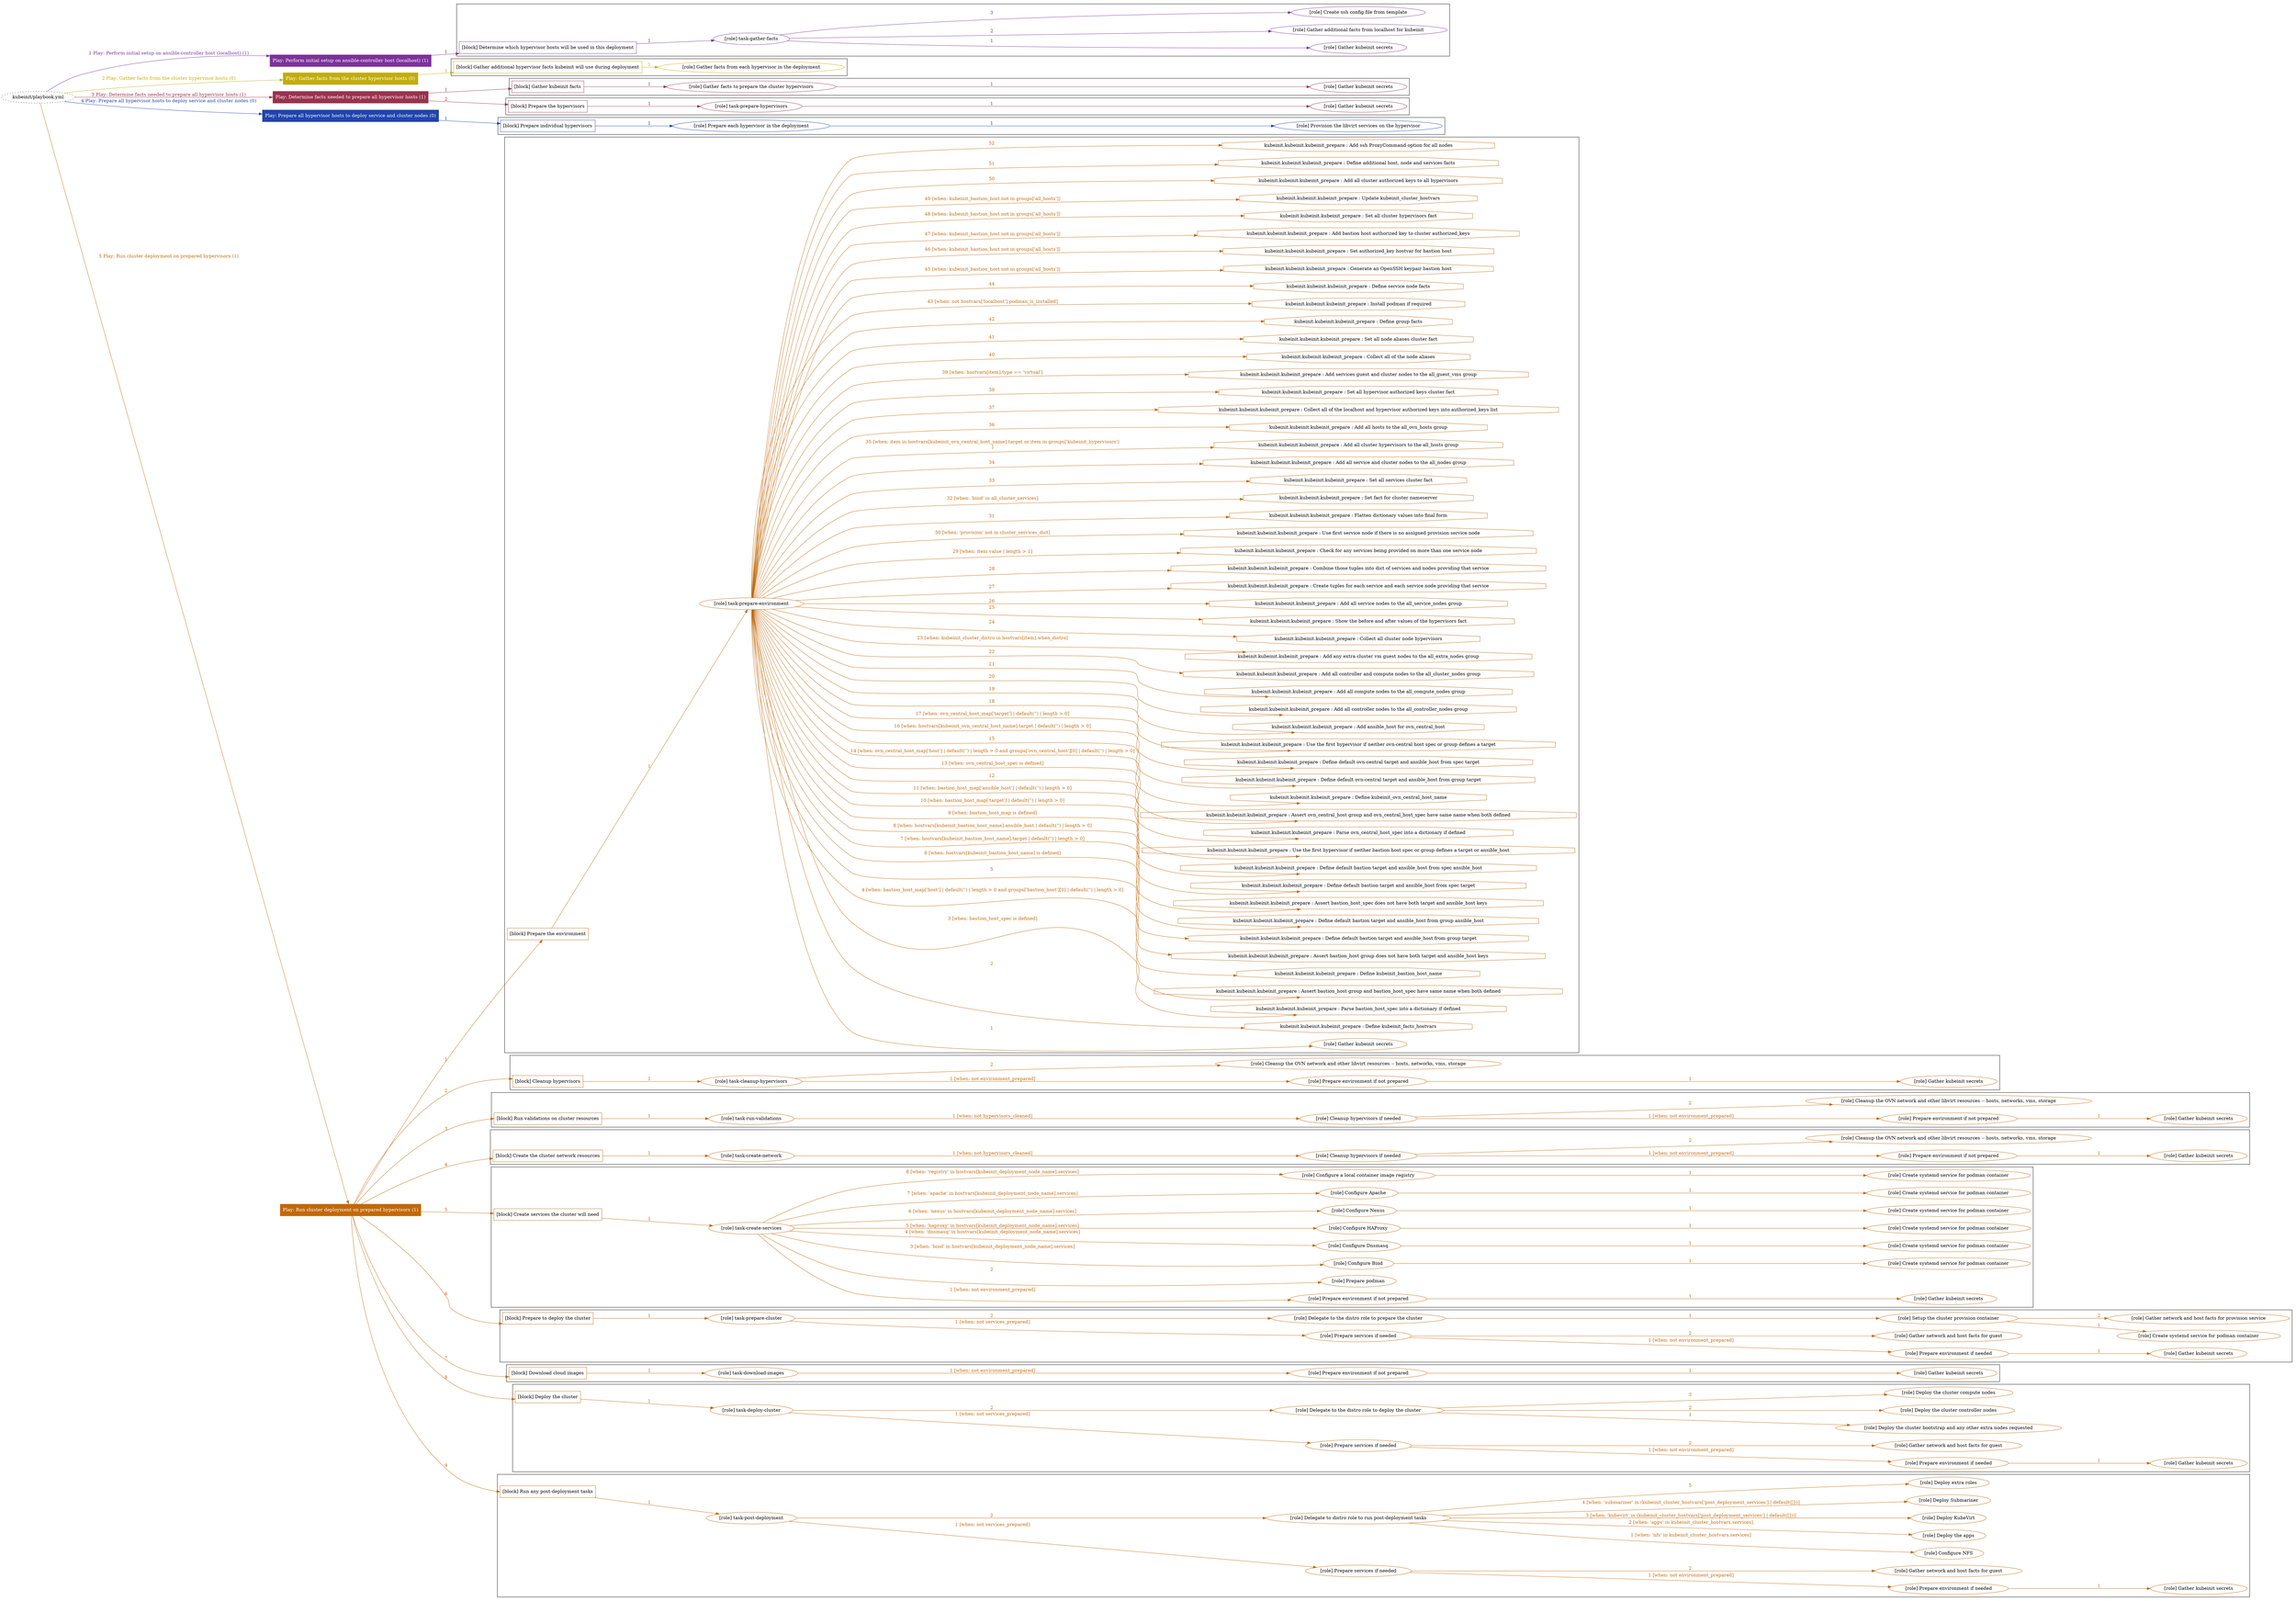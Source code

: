 digraph {
	graph [concentrate=true ordering=in rankdir=LR ratio=fill]
	edge [esep=5 sep=10]
	"kubeinit/playbook.yml" [URL="/home/runner/work/kubeinit/kubeinit/kubeinit/playbook.yml" id=playbook_b1631b2c style=dotted]
	"kubeinit/playbook.yml" -> play_d3bbe3fa [label="1 Play: Perform initial setup on ansible-controller host (localhost) (1)" color="#7c329a" fontcolor="#7c329a" id=edge_play_d3bbe3fa labeltooltip="1 Play: Perform initial setup on ansible-controller host (localhost) (1)" tooltip="1 Play: Perform initial setup on ansible-controller host (localhost) (1)"]
	subgraph "Play: Perform initial setup on ansible-controller host (localhost) (1)" {
		play_d3bbe3fa [label="Play: Perform initial setup on ansible-controller host (localhost) (1)" URL="/home/runner/work/kubeinit/kubeinit/kubeinit/playbook.yml" color="#7c329a" fontcolor="#ffffff" id=play_d3bbe3fa shape=box style=filled tooltip=localhost]
		play_d3bbe3fa -> block_fb0f854e [label=1 color="#7c329a" fontcolor="#7c329a" id=edge_block_fb0f854e labeltooltip=1 tooltip=1]
		subgraph cluster_block_fb0f854e {
			block_fb0f854e [label="[block] Determine which hypervisor hosts will be used in this deployment" URL="/home/runner/work/kubeinit/kubeinit/kubeinit/playbook.yml" color="#7c329a" id=block_fb0f854e labeltooltip="Determine which hypervisor hosts will be used in this deployment" shape=box tooltip="Determine which hypervisor hosts will be used in this deployment"]
			block_fb0f854e -> role_673230e7 [label="1 " color="#7c329a" fontcolor="#7c329a" id=edge_role_673230e7 labeltooltip="1 " tooltip="1 "]
			subgraph "task-gather-facts" {
				role_673230e7 [label="[role] task-gather-facts" URL="/home/runner/work/kubeinit/kubeinit/kubeinit/playbook.yml" color="#7c329a" id=role_673230e7 tooltip="task-gather-facts"]
				role_673230e7 -> role_a9f298ec [label="1 " color="#7c329a" fontcolor="#7c329a" id=edge_role_a9f298ec labeltooltip="1 " tooltip="1 "]
				subgraph "Gather kubeinit secrets" {
					role_a9f298ec [label="[role] Gather kubeinit secrets" URL="/home/runner/.ansible/collections/ansible_collections/kubeinit/kubeinit/roles/kubeinit_prepare/tasks/build_hypervisors_group.yml" color="#7c329a" id=role_a9f298ec tooltip="Gather kubeinit secrets"]
				}
				role_673230e7 -> role_eb3ab202 [label="2 " color="#7c329a" fontcolor="#7c329a" id=edge_role_eb3ab202 labeltooltip="2 " tooltip="2 "]
				subgraph "Gather additional facts from localhost for kubeinit" {
					role_eb3ab202 [label="[role] Gather additional facts from localhost for kubeinit" URL="/home/runner/.ansible/collections/ansible_collections/kubeinit/kubeinit/roles/kubeinit_prepare/tasks/build_hypervisors_group.yml" color="#7c329a" id=role_eb3ab202 tooltip="Gather additional facts from localhost for kubeinit"]
				}
				role_673230e7 -> role_17aa4bca [label="3 " color="#7c329a" fontcolor="#7c329a" id=edge_role_17aa4bca labeltooltip="3 " tooltip="3 "]
				subgraph "Create ssh config file from template" {
					role_17aa4bca [label="[role] Create ssh config file from template" URL="/home/runner/.ansible/collections/ansible_collections/kubeinit/kubeinit/roles/kubeinit_prepare/tasks/build_hypervisors_group.yml" color="#7c329a" id=role_17aa4bca tooltip="Create ssh config file from template"]
				}
			}
		}
	}
	"kubeinit/playbook.yml" -> play_f3812bb9 [label="2 Play: Gather facts from the cluster hypervisor hosts (0)" color="#c2ad0a" fontcolor="#c2ad0a" id=edge_play_f3812bb9 labeltooltip="2 Play: Gather facts from the cluster hypervisor hosts (0)" tooltip="2 Play: Gather facts from the cluster hypervisor hosts (0)"]
	subgraph "Play: Gather facts from the cluster hypervisor hosts (0)" {
		play_f3812bb9 [label="Play: Gather facts from the cluster hypervisor hosts (0)" URL="/home/runner/work/kubeinit/kubeinit/kubeinit/playbook.yml" color="#c2ad0a" fontcolor="#ffffff" id=play_f3812bb9 shape=box style=filled tooltip="Play: Gather facts from the cluster hypervisor hosts (0)"]
		play_f3812bb9 -> block_2054cd0d [label=1 color="#c2ad0a" fontcolor="#c2ad0a" id=edge_block_2054cd0d labeltooltip=1 tooltip=1]
		subgraph cluster_block_2054cd0d {
			block_2054cd0d [label="[block] Gather additional hypervisor facts kubeinit will use during deployment" URL="/home/runner/work/kubeinit/kubeinit/kubeinit/playbook.yml" color="#c2ad0a" id=block_2054cd0d labeltooltip="Gather additional hypervisor facts kubeinit will use during deployment" shape=box tooltip="Gather additional hypervisor facts kubeinit will use during deployment"]
			block_2054cd0d -> role_49c5e8fe [label="1 " color="#c2ad0a" fontcolor="#c2ad0a" id=edge_role_49c5e8fe labeltooltip="1 " tooltip="1 "]
			subgraph "Gather facts from each hypervisor in the deployment" {
				role_49c5e8fe [label="[role] Gather facts from each hypervisor in the deployment" URL="/home/runner/work/kubeinit/kubeinit/kubeinit/playbook.yml" color="#c2ad0a" id=role_49c5e8fe tooltip="Gather facts from each hypervisor in the deployment"]
			}
		}
	}
	"kubeinit/playbook.yml" -> play_cd01f40f [label="3 Play: Determine facts needed to prepare all hypervisor hosts (1)" color="#99334e" fontcolor="#99334e" id=edge_play_cd01f40f labeltooltip="3 Play: Determine facts needed to prepare all hypervisor hosts (1)" tooltip="3 Play: Determine facts needed to prepare all hypervisor hosts (1)"]
	subgraph "Play: Determine facts needed to prepare all hypervisor hosts (1)" {
		play_cd01f40f [label="Play: Determine facts needed to prepare all hypervisor hosts (1)" URL="/home/runner/work/kubeinit/kubeinit/kubeinit/playbook.yml" color="#99334e" fontcolor="#ffffff" id=play_cd01f40f shape=box style=filled tooltip=localhost]
		play_cd01f40f -> block_3a89466e [label=1 color="#99334e" fontcolor="#99334e" id=edge_block_3a89466e labeltooltip=1 tooltip=1]
		subgraph cluster_block_3a89466e {
			block_3a89466e [label="[block] Gather kubeinit facts" URL="/home/runner/work/kubeinit/kubeinit/kubeinit/playbook.yml" color="#99334e" id=block_3a89466e labeltooltip="Gather kubeinit facts" shape=box tooltip="Gather kubeinit facts"]
			block_3a89466e -> role_b7678cf3 [label="1 " color="#99334e" fontcolor="#99334e" id=edge_role_b7678cf3 labeltooltip="1 " tooltip="1 "]
			subgraph "Gather facts to prepare the cluster hypervisors" {
				role_b7678cf3 [label="[role] Gather facts to prepare the cluster hypervisors" URL="/home/runner/work/kubeinit/kubeinit/kubeinit/playbook.yml" color="#99334e" id=role_b7678cf3 tooltip="Gather facts to prepare the cluster hypervisors"]
				role_b7678cf3 -> role_c60b3c17 [label="1 " color="#99334e" fontcolor="#99334e" id=edge_role_c60b3c17 labeltooltip="1 " tooltip="1 "]
				subgraph "Gather kubeinit secrets" {
					role_c60b3c17 [label="[role] Gather kubeinit secrets" URL="/home/runner/.ansible/collections/ansible_collections/kubeinit/kubeinit/roles/kubeinit_prepare/tasks/gather_kubeinit_facts.yml" color="#99334e" id=role_c60b3c17 tooltip="Gather kubeinit secrets"]
				}
			}
		}
		play_cd01f40f -> block_7b7a2886 [label=2 color="#99334e" fontcolor="#99334e" id=edge_block_7b7a2886 labeltooltip=2 tooltip=2]
		subgraph cluster_block_7b7a2886 {
			block_7b7a2886 [label="[block] Prepare the hypervisors" URL="/home/runner/work/kubeinit/kubeinit/kubeinit/playbook.yml" color="#99334e" id=block_7b7a2886 labeltooltip="Prepare the hypervisors" shape=box tooltip="Prepare the hypervisors"]
			block_7b7a2886 -> role_601fc8e7 [label="1 " color="#99334e" fontcolor="#99334e" id=edge_role_601fc8e7 labeltooltip="1 " tooltip="1 "]
			subgraph "task-prepare-hypervisors" {
				role_601fc8e7 [label="[role] task-prepare-hypervisors" URL="/home/runner/work/kubeinit/kubeinit/kubeinit/playbook.yml" color="#99334e" id=role_601fc8e7 tooltip="task-prepare-hypervisors"]
				role_601fc8e7 -> role_0afa476e [label="1 " color="#99334e" fontcolor="#99334e" id=edge_role_0afa476e labeltooltip="1 " tooltip="1 "]
				subgraph "Gather kubeinit secrets" {
					role_0afa476e [label="[role] Gather kubeinit secrets" URL="/home/runner/.ansible/collections/ansible_collections/kubeinit/kubeinit/roles/kubeinit_prepare/tasks/gather_kubeinit_facts.yml" color="#99334e" id=role_0afa476e tooltip="Gather kubeinit secrets"]
				}
			}
		}
	}
	"kubeinit/playbook.yml" -> play_967e58b8 [label="4 Play: Prepare all hypervisor hosts to deploy service and cluster nodes (0)" color="#2044ac" fontcolor="#2044ac" id=edge_play_967e58b8 labeltooltip="4 Play: Prepare all hypervisor hosts to deploy service and cluster nodes (0)" tooltip="4 Play: Prepare all hypervisor hosts to deploy service and cluster nodes (0)"]
	subgraph "Play: Prepare all hypervisor hosts to deploy service and cluster nodes (0)" {
		play_967e58b8 [label="Play: Prepare all hypervisor hosts to deploy service and cluster nodes (0)" URL="/home/runner/work/kubeinit/kubeinit/kubeinit/playbook.yml" color="#2044ac" fontcolor="#ffffff" id=play_967e58b8 shape=box style=filled tooltip="Play: Prepare all hypervisor hosts to deploy service and cluster nodes (0)"]
		play_967e58b8 -> block_1c491391 [label=1 color="#2044ac" fontcolor="#2044ac" id=edge_block_1c491391 labeltooltip=1 tooltip=1]
		subgraph cluster_block_1c491391 {
			block_1c491391 [label="[block] Prepare individual hypervisors" URL="/home/runner/work/kubeinit/kubeinit/kubeinit/playbook.yml" color="#2044ac" id=block_1c491391 labeltooltip="Prepare individual hypervisors" shape=box tooltip="Prepare individual hypervisors"]
			block_1c491391 -> role_3b59fe3d [label="1 " color="#2044ac" fontcolor="#2044ac" id=edge_role_3b59fe3d labeltooltip="1 " tooltip="1 "]
			subgraph "Prepare each hypervisor in the deployment" {
				role_3b59fe3d [label="[role] Prepare each hypervisor in the deployment" URL="/home/runner/work/kubeinit/kubeinit/kubeinit/playbook.yml" color="#2044ac" id=role_3b59fe3d tooltip="Prepare each hypervisor in the deployment"]
				role_3b59fe3d -> role_b04eb2a1 [label="1 " color="#2044ac" fontcolor="#2044ac" id=edge_role_b04eb2a1 labeltooltip="1 " tooltip="1 "]
				subgraph "Provision the libvirt services on the hypervisor" {
					role_b04eb2a1 [label="[role] Provision the libvirt services on the hypervisor" URL="/home/runner/.ansible/collections/ansible_collections/kubeinit/kubeinit/roles/kubeinit_prepare/tasks/prepare_hypervisor.yml" color="#2044ac" id=role_b04eb2a1 tooltip="Provision the libvirt services on the hypervisor"]
				}
			}
		}
	}
	"kubeinit/playbook.yml" -> play_155d580e [label="5 Play: Run cluster deployment on prepared hypervisors (1)" color="#c1690b" fontcolor="#c1690b" id=edge_play_155d580e labeltooltip="5 Play: Run cluster deployment on prepared hypervisors (1)" tooltip="5 Play: Run cluster deployment on prepared hypervisors (1)"]
	subgraph "Play: Run cluster deployment on prepared hypervisors (1)" {
		play_155d580e [label="Play: Run cluster deployment on prepared hypervisors (1)" URL="/home/runner/work/kubeinit/kubeinit/kubeinit/playbook.yml" color="#c1690b" fontcolor="#ffffff" id=play_155d580e shape=box style=filled tooltip=localhost]
		play_155d580e -> block_085c7805 [label=1 color="#c1690b" fontcolor="#c1690b" id=edge_block_085c7805 labeltooltip=1 tooltip=1]
		subgraph cluster_block_085c7805 {
			block_085c7805 [label="[block] Prepare the environment" URL="/home/runner/work/kubeinit/kubeinit/kubeinit/playbook.yml" color="#c1690b" id=block_085c7805 labeltooltip="Prepare the environment" shape=box tooltip="Prepare the environment"]
			block_085c7805 -> role_c3f517f0 [label="1 " color="#c1690b" fontcolor="#c1690b" id=edge_role_c3f517f0 labeltooltip="1 " tooltip="1 "]
			subgraph "task-prepare-environment" {
				role_c3f517f0 [label="[role] task-prepare-environment" URL="/home/runner/work/kubeinit/kubeinit/kubeinit/playbook.yml" color="#c1690b" id=role_c3f517f0 tooltip="task-prepare-environment"]
				role_c3f517f0 -> role_a1a7841c [label="1 " color="#c1690b" fontcolor="#c1690b" id=edge_role_a1a7841c labeltooltip="1 " tooltip="1 "]
				subgraph "Gather kubeinit secrets" {
					role_a1a7841c [label="[role] Gather kubeinit secrets" URL="/home/runner/.ansible/collections/ansible_collections/kubeinit/kubeinit/roles/kubeinit_prepare/tasks/gather_kubeinit_facts.yml" color="#c1690b" id=role_a1a7841c tooltip="Gather kubeinit secrets"]
				}
				task_2b37cb15 [label="kubeinit.kubeinit.kubeinit_prepare : Define kubeinit_facts_hostvars" URL="/home/runner/.ansible/collections/ansible_collections/kubeinit/kubeinit/roles/kubeinit_prepare/tasks/main.yml" color="#c1690b" id=task_2b37cb15 shape=octagon tooltip="kubeinit.kubeinit.kubeinit_prepare : Define kubeinit_facts_hostvars"]
				role_c3f517f0 -> task_2b37cb15 [label="2 " color="#c1690b" fontcolor="#c1690b" id=edge_task_2b37cb15 labeltooltip="2 " tooltip="2 "]
				task_60520767 [label="kubeinit.kubeinit.kubeinit_prepare : Parse bastion_host_spec into a dictionary if defined" URL="/home/runner/.ansible/collections/ansible_collections/kubeinit/kubeinit/roles/kubeinit_prepare/tasks/main.yml" color="#c1690b" id=task_60520767 shape=octagon tooltip="kubeinit.kubeinit.kubeinit_prepare : Parse bastion_host_spec into a dictionary if defined"]
				role_c3f517f0 -> task_60520767 [label="3 [when: bastion_host_spec is defined]" color="#c1690b" fontcolor="#c1690b" id=edge_task_60520767 labeltooltip="3 [when: bastion_host_spec is defined]" tooltip="3 [when: bastion_host_spec is defined]"]
				task_c81ba262 [label="kubeinit.kubeinit.kubeinit_prepare : Assert bastion_host group and bastion_host_spec have same name when both defined" URL="/home/runner/.ansible/collections/ansible_collections/kubeinit/kubeinit/roles/kubeinit_prepare/tasks/main.yml" color="#c1690b" id=task_c81ba262 shape=octagon tooltip="kubeinit.kubeinit.kubeinit_prepare : Assert bastion_host group and bastion_host_spec have same name when both defined"]
				role_c3f517f0 -> task_c81ba262 [label="4 [when: bastion_host_map['host'] | default('') | length > 0 and groups['bastion_host'][0] | default('') | length > 0]" color="#c1690b" fontcolor="#c1690b" id=edge_task_c81ba262 labeltooltip="4 [when: bastion_host_map['host'] | default('') | length > 0 and groups['bastion_host'][0] | default('') | length > 0]" tooltip="4 [when: bastion_host_map['host'] | default('') | length > 0 and groups['bastion_host'][0] | default('') | length > 0]"]
				task_e75f2fd0 [label="kubeinit.kubeinit.kubeinit_prepare : Define kubeinit_bastion_host_name" URL="/home/runner/.ansible/collections/ansible_collections/kubeinit/kubeinit/roles/kubeinit_prepare/tasks/main.yml" color="#c1690b" id=task_e75f2fd0 shape=octagon tooltip="kubeinit.kubeinit.kubeinit_prepare : Define kubeinit_bastion_host_name"]
				role_c3f517f0 -> task_e75f2fd0 [label="5 " color="#c1690b" fontcolor="#c1690b" id=edge_task_e75f2fd0 labeltooltip="5 " tooltip="5 "]
				task_3a46b727 [label="kubeinit.kubeinit.kubeinit_prepare : Assert bastion_host group does not have both target and ansible_host keys" URL="/home/runner/.ansible/collections/ansible_collections/kubeinit/kubeinit/roles/kubeinit_prepare/tasks/main.yml" color="#c1690b" id=task_3a46b727 shape=octagon tooltip="kubeinit.kubeinit.kubeinit_prepare : Assert bastion_host group does not have both target and ansible_host keys"]
				role_c3f517f0 -> task_3a46b727 [label="6 [when: hostvars[kubeinit_bastion_host_name] is defined]" color="#c1690b" fontcolor="#c1690b" id=edge_task_3a46b727 labeltooltip="6 [when: hostvars[kubeinit_bastion_host_name] is defined]" tooltip="6 [when: hostvars[kubeinit_bastion_host_name] is defined]"]
				task_bec918ac [label="kubeinit.kubeinit.kubeinit_prepare : Define default bastion target and ansible_host from group target" URL="/home/runner/.ansible/collections/ansible_collections/kubeinit/kubeinit/roles/kubeinit_prepare/tasks/main.yml" color="#c1690b" id=task_bec918ac shape=octagon tooltip="kubeinit.kubeinit.kubeinit_prepare : Define default bastion target and ansible_host from group target"]
				role_c3f517f0 -> task_bec918ac [label="7 [when: hostvars[kubeinit_bastion_host_name].target | default('') | length > 0]" color="#c1690b" fontcolor="#c1690b" id=edge_task_bec918ac labeltooltip="7 [when: hostvars[kubeinit_bastion_host_name].target | default('') | length > 0]" tooltip="7 [when: hostvars[kubeinit_bastion_host_name].target | default('') | length > 0]"]
				task_ec289a72 [label="kubeinit.kubeinit.kubeinit_prepare : Define default bastion target and ansible_host from group ansible_host" URL="/home/runner/.ansible/collections/ansible_collections/kubeinit/kubeinit/roles/kubeinit_prepare/tasks/main.yml" color="#c1690b" id=task_ec289a72 shape=octagon tooltip="kubeinit.kubeinit.kubeinit_prepare : Define default bastion target and ansible_host from group ansible_host"]
				role_c3f517f0 -> task_ec289a72 [label="8 [when: hostvars[kubeinit_bastion_host_name].ansible_host | default('') | length > 0]" color="#c1690b" fontcolor="#c1690b" id=edge_task_ec289a72 labeltooltip="8 [when: hostvars[kubeinit_bastion_host_name].ansible_host | default('') | length > 0]" tooltip="8 [when: hostvars[kubeinit_bastion_host_name].ansible_host | default('') | length > 0]"]
				task_182dd206 [label="kubeinit.kubeinit.kubeinit_prepare : Assert bastion_host_spec does not have both target and ansible_host keys" URL="/home/runner/.ansible/collections/ansible_collections/kubeinit/kubeinit/roles/kubeinit_prepare/tasks/main.yml" color="#c1690b" id=task_182dd206 shape=octagon tooltip="kubeinit.kubeinit.kubeinit_prepare : Assert bastion_host_spec does not have both target and ansible_host keys"]
				role_c3f517f0 -> task_182dd206 [label="9 [when: bastion_host_map is defined]" color="#c1690b" fontcolor="#c1690b" id=edge_task_182dd206 labeltooltip="9 [when: bastion_host_map is defined]" tooltip="9 [when: bastion_host_map is defined]"]
				task_a8ca0227 [label="kubeinit.kubeinit.kubeinit_prepare : Define default bastion target and ansible_host from spec target" URL="/home/runner/.ansible/collections/ansible_collections/kubeinit/kubeinit/roles/kubeinit_prepare/tasks/main.yml" color="#c1690b" id=task_a8ca0227 shape=octagon tooltip="kubeinit.kubeinit.kubeinit_prepare : Define default bastion target and ansible_host from spec target"]
				role_c3f517f0 -> task_a8ca0227 [label="10 [when: bastion_host_map['target'] | default('') | length > 0]" color="#c1690b" fontcolor="#c1690b" id=edge_task_a8ca0227 labeltooltip="10 [when: bastion_host_map['target'] | default('') | length > 0]" tooltip="10 [when: bastion_host_map['target'] | default('') | length > 0]"]
				task_ef833585 [label="kubeinit.kubeinit.kubeinit_prepare : Define default bastion target and ansible_host from spec ansible_host" URL="/home/runner/.ansible/collections/ansible_collections/kubeinit/kubeinit/roles/kubeinit_prepare/tasks/main.yml" color="#c1690b" id=task_ef833585 shape=octagon tooltip="kubeinit.kubeinit.kubeinit_prepare : Define default bastion target and ansible_host from spec ansible_host"]
				role_c3f517f0 -> task_ef833585 [label="11 [when: bastion_host_map['ansible_host'] | default('') | length > 0]" color="#c1690b" fontcolor="#c1690b" id=edge_task_ef833585 labeltooltip="11 [when: bastion_host_map['ansible_host'] | default('') | length > 0]" tooltip="11 [when: bastion_host_map['ansible_host'] | default('') | length > 0]"]
				task_f0b2ede5 [label="kubeinit.kubeinit.kubeinit_prepare : Use the first hypervisor if neither bastion host spec or group defines a target or ansible_host" URL="/home/runner/.ansible/collections/ansible_collections/kubeinit/kubeinit/roles/kubeinit_prepare/tasks/main.yml" color="#c1690b" id=task_f0b2ede5 shape=octagon tooltip="kubeinit.kubeinit.kubeinit_prepare : Use the first hypervisor if neither bastion host spec or group defines a target or ansible_host"]
				role_c3f517f0 -> task_f0b2ede5 [label="12 " color="#c1690b" fontcolor="#c1690b" id=edge_task_f0b2ede5 labeltooltip="12 " tooltip="12 "]
				task_6942374f [label="kubeinit.kubeinit.kubeinit_prepare : Parse ovn_central_host_spec into a dictionary if defined" URL="/home/runner/.ansible/collections/ansible_collections/kubeinit/kubeinit/roles/kubeinit_prepare/tasks/main.yml" color="#c1690b" id=task_6942374f shape=octagon tooltip="kubeinit.kubeinit.kubeinit_prepare : Parse ovn_central_host_spec into a dictionary if defined"]
				role_c3f517f0 -> task_6942374f [label="13 [when: ovn_central_host_spec is defined]" color="#c1690b" fontcolor="#c1690b" id=edge_task_6942374f labeltooltip="13 [when: ovn_central_host_spec is defined]" tooltip="13 [when: ovn_central_host_spec is defined]"]
				task_e5b58259 [label="kubeinit.kubeinit.kubeinit_prepare : Assert ovn_central_host group and ovn_central_host_spec have same name when both defined" URL="/home/runner/.ansible/collections/ansible_collections/kubeinit/kubeinit/roles/kubeinit_prepare/tasks/main.yml" color="#c1690b" id=task_e5b58259 shape=octagon tooltip="kubeinit.kubeinit.kubeinit_prepare : Assert ovn_central_host group and ovn_central_host_spec have same name when both defined"]
				role_c3f517f0 -> task_e5b58259 [label="14 [when: ovn_central_host_map['host'] | default('') | length > 0 and groups['ovn_central_host'][0] | default('') | length > 0]" color="#c1690b" fontcolor="#c1690b" id=edge_task_e5b58259 labeltooltip="14 [when: ovn_central_host_map['host'] | default('') | length > 0 and groups['ovn_central_host'][0] | default('') | length > 0]" tooltip="14 [when: ovn_central_host_map['host'] | default('') | length > 0 and groups['ovn_central_host'][0] | default('') | length > 0]"]
				task_e371cb50 [label="kubeinit.kubeinit.kubeinit_prepare : Define kubeinit_ovn_central_host_name" URL="/home/runner/.ansible/collections/ansible_collections/kubeinit/kubeinit/roles/kubeinit_prepare/tasks/main.yml" color="#c1690b" id=task_e371cb50 shape=octagon tooltip="kubeinit.kubeinit.kubeinit_prepare : Define kubeinit_ovn_central_host_name"]
				role_c3f517f0 -> task_e371cb50 [label="15 " color="#c1690b" fontcolor="#c1690b" id=edge_task_e371cb50 labeltooltip="15 " tooltip="15 "]
				task_a8ab6139 [label="kubeinit.kubeinit.kubeinit_prepare : Define default ovn-central target and ansible_host from group target" URL="/home/runner/.ansible/collections/ansible_collections/kubeinit/kubeinit/roles/kubeinit_prepare/tasks/main.yml" color="#c1690b" id=task_a8ab6139 shape=octagon tooltip="kubeinit.kubeinit.kubeinit_prepare : Define default ovn-central target and ansible_host from group target"]
				role_c3f517f0 -> task_a8ab6139 [label="16 [when: hostvars[kubeinit_ovn_central_host_name].target | default('') | length > 0]" color="#c1690b" fontcolor="#c1690b" id=edge_task_a8ab6139 labeltooltip="16 [when: hostvars[kubeinit_ovn_central_host_name].target | default('') | length > 0]" tooltip="16 [when: hostvars[kubeinit_ovn_central_host_name].target | default('') | length > 0]"]
				task_942c9698 [label="kubeinit.kubeinit.kubeinit_prepare : Define default ovn-central target and ansible_host from spec target" URL="/home/runner/.ansible/collections/ansible_collections/kubeinit/kubeinit/roles/kubeinit_prepare/tasks/main.yml" color="#c1690b" id=task_942c9698 shape=octagon tooltip="kubeinit.kubeinit.kubeinit_prepare : Define default ovn-central target and ansible_host from spec target"]
				role_c3f517f0 -> task_942c9698 [label="17 [when: ovn_central_host_map['target'] | default('') | length > 0]" color="#c1690b" fontcolor="#c1690b" id=edge_task_942c9698 labeltooltip="17 [when: ovn_central_host_map['target'] | default('') | length > 0]" tooltip="17 [when: ovn_central_host_map['target'] | default('') | length > 0]"]
				task_db293113 [label="kubeinit.kubeinit.kubeinit_prepare : Use the first hypervisor if neither ovn-central host spec or group defines a target" URL="/home/runner/.ansible/collections/ansible_collections/kubeinit/kubeinit/roles/kubeinit_prepare/tasks/main.yml" color="#c1690b" id=task_db293113 shape=octagon tooltip="kubeinit.kubeinit.kubeinit_prepare : Use the first hypervisor if neither ovn-central host spec or group defines a target"]
				role_c3f517f0 -> task_db293113 [label="18 " color="#c1690b" fontcolor="#c1690b" id=edge_task_db293113 labeltooltip="18 " tooltip="18 "]
				task_1257c8ca [label="kubeinit.kubeinit.kubeinit_prepare : Add ansible_host for ovn_central_host" URL="/home/runner/.ansible/collections/ansible_collections/kubeinit/kubeinit/roles/kubeinit_prepare/tasks/main.yml" color="#c1690b" id=task_1257c8ca shape=octagon tooltip="kubeinit.kubeinit.kubeinit_prepare : Add ansible_host for ovn_central_host"]
				role_c3f517f0 -> task_1257c8ca [label="19 " color="#c1690b" fontcolor="#c1690b" id=edge_task_1257c8ca labeltooltip="19 " tooltip="19 "]
				task_9d956636 [label="kubeinit.kubeinit.kubeinit_prepare : Add all controller nodes to the all_controller_nodes group" URL="/home/runner/.ansible/collections/ansible_collections/kubeinit/kubeinit/roles/kubeinit_prepare/tasks/prepare_groups.yml" color="#c1690b" id=task_9d956636 shape=octagon tooltip="kubeinit.kubeinit.kubeinit_prepare : Add all controller nodes to the all_controller_nodes group"]
				role_c3f517f0 -> task_9d956636 [label="20 " color="#c1690b" fontcolor="#c1690b" id=edge_task_9d956636 labeltooltip="20 " tooltip="20 "]
				task_5308692e [label="kubeinit.kubeinit.kubeinit_prepare : Add all compute nodes to the all_compute_nodes group" URL="/home/runner/.ansible/collections/ansible_collections/kubeinit/kubeinit/roles/kubeinit_prepare/tasks/prepare_groups.yml" color="#c1690b" id=task_5308692e shape=octagon tooltip="kubeinit.kubeinit.kubeinit_prepare : Add all compute nodes to the all_compute_nodes group"]
				role_c3f517f0 -> task_5308692e [label="21 " color="#c1690b" fontcolor="#c1690b" id=edge_task_5308692e labeltooltip="21 " tooltip="21 "]
				task_5c0c12d8 [label="kubeinit.kubeinit.kubeinit_prepare : Add all controller and compute nodes to the all_cluster_nodes group" URL="/home/runner/.ansible/collections/ansible_collections/kubeinit/kubeinit/roles/kubeinit_prepare/tasks/prepare_groups.yml" color="#c1690b" id=task_5c0c12d8 shape=octagon tooltip="kubeinit.kubeinit.kubeinit_prepare : Add all controller and compute nodes to the all_cluster_nodes group"]
				role_c3f517f0 -> task_5c0c12d8 [label="22 " color="#c1690b" fontcolor="#c1690b" id=edge_task_5c0c12d8 labeltooltip="22 " tooltip="22 "]
				task_9ce05363 [label="kubeinit.kubeinit.kubeinit_prepare : Add any extra cluster vm guest nodes to the all_extra_nodes group" URL="/home/runner/.ansible/collections/ansible_collections/kubeinit/kubeinit/roles/kubeinit_prepare/tasks/prepare_groups.yml" color="#c1690b" id=task_9ce05363 shape=octagon tooltip="kubeinit.kubeinit.kubeinit_prepare : Add any extra cluster vm guest nodes to the all_extra_nodes group"]
				role_c3f517f0 -> task_9ce05363 [label="23 [when: kubeinit_cluster_distro in hostvars[item].when_distro]" color="#c1690b" fontcolor="#c1690b" id=edge_task_9ce05363 labeltooltip="23 [when: kubeinit_cluster_distro in hostvars[item].when_distro]" tooltip="23 [when: kubeinit_cluster_distro in hostvars[item].when_distro]"]
				task_9f16b68d [label="kubeinit.kubeinit.kubeinit_prepare : Collect all cluster node hypervisors" URL="/home/runner/.ansible/collections/ansible_collections/kubeinit/kubeinit/roles/kubeinit_prepare/tasks/prepare_groups.yml" color="#c1690b" id=task_9f16b68d shape=octagon tooltip="kubeinit.kubeinit.kubeinit_prepare : Collect all cluster node hypervisors"]
				role_c3f517f0 -> task_9f16b68d [label="24 " color="#c1690b" fontcolor="#c1690b" id=edge_task_9f16b68d labeltooltip="24 " tooltip="24 "]
				task_044170a8 [label="kubeinit.kubeinit.kubeinit_prepare : Show the before and after values of the hypervisors fact" URL="/home/runner/.ansible/collections/ansible_collections/kubeinit/kubeinit/roles/kubeinit_prepare/tasks/prepare_groups.yml" color="#c1690b" id=task_044170a8 shape=octagon tooltip="kubeinit.kubeinit.kubeinit_prepare : Show the before and after values of the hypervisors fact"]
				role_c3f517f0 -> task_044170a8 [label="25 " color="#c1690b" fontcolor="#c1690b" id=edge_task_044170a8 labeltooltip="25 " tooltip="25 "]
				task_df3e745f [label="kubeinit.kubeinit.kubeinit_prepare : Add all service nodes to the all_service_nodes group" URL="/home/runner/.ansible/collections/ansible_collections/kubeinit/kubeinit/roles/kubeinit_prepare/tasks/prepare_groups.yml" color="#c1690b" id=task_df3e745f shape=octagon tooltip="kubeinit.kubeinit.kubeinit_prepare : Add all service nodes to the all_service_nodes group"]
				role_c3f517f0 -> task_df3e745f [label="26 " color="#c1690b" fontcolor="#c1690b" id=edge_task_df3e745f labeltooltip="26 " tooltip="26 "]
				task_ebca49be [label="kubeinit.kubeinit.kubeinit_prepare : Create tuples for each service and each service node providing that service" URL="/home/runner/.ansible/collections/ansible_collections/kubeinit/kubeinit/roles/kubeinit_prepare/tasks/prepare_groups.yml" color="#c1690b" id=task_ebca49be shape=octagon tooltip="kubeinit.kubeinit.kubeinit_prepare : Create tuples for each service and each service node providing that service"]
				role_c3f517f0 -> task_ebca49be [label="27 " color="#c1690b" fontcolor="#c1690b" id=edge_task_ebca49be labeltooltip="27 " tooltip="27 "]
				task_6a33151a [label="kubeinit.kubeinit.kubeinit_prepare : Combine those tuples into dict of services and nodes providing that service" URL="/home/runner/.ansible/collections/ansible_collections/kubeinit/kubeinit/roles/kubeinit_prepare/tasks/prepare_groups.yml" color="#c1690b" id=task_6a33151a shape=octagon tooltip="kubeinit.kubeinit.kubeinit_prepare : Combine those tuples into dict of services and nodes providing that service"]
				role_c3f517f0 -> task_6a33151a [label="28 " color="#c1690b" fontcolor="#c1690b" id=edge_task_6a33151a labeltooltip="28 " tooltip="28 "]
				task_8b5f60f3 [label="kubeinit.kubeinit.kubeinit_prepare : Check for any services being provided on more than one service node" URL="/home/runner/.ansible/collections/ansible_collections/kubeinit/kubeinit/roles/kubeinit_prepare/tasks/prepare_groups.yml" color="#c1690b" id=task_8b5f60f3 shape=octagon tooltip="kubeinit.kubeinit.kubeinit_prepare : Check for any services being provided on more than one service node"]
				role_c3f517f0 -> task_8b5f60f3 [label="29 [when: item.value | length > 1]" color="#c1690b" fontcolor="#c1690b" id=edge_task_8b5f60f3 labeltooltip="29 [when: item.value | length > 1]" tooltip="29 [when: item.value | length > 1]"]
				task_4b945589 [label="kubeinit.kubeinit.kubeinit_prepare : Use first service node if there is no assigned provision service node" URL="/home/runner/.ansible/collections/ansible_collections/kubeinit/kubeinit/roles/kubeinit_prepare/tasks/prepare_groups.yml" color="#c1690b" id=task_4b945589 shape=octagon tooltip="kubeinit.kubeinit.kubeinit_prepare : Use first service node if there is no assigned provision service node"]
				role_c3f517f0 -> task_4b945589 [label="30 [when: 'provision' not in cluster_services_dict]" color="#c1690b" fontcolor="#c1690b" id=edge_task_4b945589 labeltooltip="30 [when: 'provision' not in cluster_services_dict]" tooltip="30 [when: 'provision' not in cluster_services_dict]"]
				task_de7f0eff [label="kubeinit.kubeinit.kubeinit_prepare : Flatten dictionary values into final form" URL="/home/runner/.ansible/collections/ansible_collections/kubeinit/kubeinit/roles/kubeinit_prepare/tasks/prepare_groups.yml" color="#c1690b" id=task_de7f0eff shape=octagon tooltip="kubeinit.kubeinit.kubeinit_prepare : Flatten dictionary values into final form"]
				role_c3f517f0 -> task_de7f0eff [label="31 " color="#c1690b" fontcolor="#c1690b" id=edge_task_de7f0eff labeltooltip="31 " tooltip="31 "]
				task_28dc8c2e [label="kubeinit.kubeinit.kubeinit_prepare : Set fact for cluster nameserver" URL="/home/runner/.ansible/collections/ansible_collections/kubeinit/kubeinit/roles/kubeinit_prepare/tasks/prepare_groups.yml" color="#c1690b" id=task_28dc8c2e shape=octagon tooltip="kubeinit.kubeinit.kubeinit_prepare : Set fact for cluster nameserver"]
				role_c3f517f0 -> task_28dc8c2e [label="32 [when: 'bind' in all_cluster_services]" color="#c1690b" fontcolor="#c1690b" id=edge_task_28dc8c2e labeltooltip="32 [when: 'bind' in all_cluster_services]" tooltip="32 [when: 'bind' in all_cluster_services]"]
				task_5584bed3 [label="kubeinit.kubeinit.kubeinit_prepare : Set all services cluster fact" URL="/home/runner/.ansible/collections/ansible_collections/kubeinit/kubeinit/roles/kubeinit_prepare/tasks/prepare_groups.yml" color="#c1690b" id=task_5584bed3 shape=octagon tooltip="kubeinit.kubeinit.kubeinit_prepare : Set all services cluster fact"]
				role_c3f517f0 -> task_5584bed3 [label="33 " color="#c1690b" fontcolor="#c1690b" id=edge_task_5584bed3 labeltooltip="33 " tooltip="33 "]
				task_52f678b3 [label="kubeinit.kubeinit.kubeinit_prepare : Add all service and cluster nodes to the all_nodes group" URL="/home/runner/.ansible/collections/ansible_collections/kubeinit/kubeinit/roles/kubeinit_prepare/tasks/prepare_groups.yml" color="#c1690b" id=task_52f678b3 shape=octagon tooltip="kubeinit.kubeinit.kubeinit_prepare : Add all service and cluster nodes to the all_nodes group"]
				role_c3f517f0 -> task_52f678b3 [label="34 " color="#c1690b" fontcolor="#c1690b" id=edge_task_52f678b3 labeltooltip="34 " tooltip="34 "]
				task_f00b1aaa [label="kubeinit.kubeinit.kubeinit_prepare : Add all cluster hypervisors to the all_hosts group" URL="/home/runner/.ansible/collections/ansible_collections/kubeinit/kubeinit/roles/kubeinit_prepare/tasks/prepare_groups.yml" color="#c1690b" id=task_f00b1aaa shape=octagon tooltip="kubeinit.kubeinit.kubeinit_prepare : Add all cluster hypervisors to the all_hosts group"]
				role_c3f517f0 -> task_f00b1aaa [label="35 [when: item in hostvars[kubeinit_ovn_central_host_name].target or item in groups['kubeinit_hypervisors']
]" color="#c1690b" fontcolor="#c1690b" id=edge_task_f00b1aaa labeltooltip="35 [when: item in hostvars[kubeinit_ovn_central_host_name].target or item in groups['kubeinit_hypervisors']
]" tooltip="35 [when: item in hostvars[kubeinit_ovn_central_host_name].target or item in groups['kubeinit_hypervisors']
]"]
				task_1a7ec1b7 [label="kubeinit.kubeinit.kubeinit_prepare : Add all hosts to the all_ovn_hosts group" URL="/home/runner/.ansible/collections/ansible_collections/kubeinit/kubeinit/roles/kubeinit_prepare/tasks/prepare_groups.yml" color="#c1690b" id=task_1a7ec1b7 shape=octagon tooltip="kubeinit.kubeinit.kubeinit_prepare : Add all hosts to the all_ovn_hosts group"]
				role_c3f517f0 -> task_1a7ec1b7 [label="36 " color="#c1690b" fontcolor="#c1690b" id=edge_task_1a7ec1b7 labeltooltip="36 " tooltip="36 "]
				task_0d507044 [label="kubeinit.kubeinit.kubeinit_prepare : Collect all of the localhost and hypervisor authorized keys into authorized_keys list" URL="/home/runner/.ansible/collections/ansible_collections/kubeinit/kubeinit/roles/kubeinit_prepare/tasks/prepare_groups.yml" color="#c1690b" id=task_0d507044 shape=octagon tooltip="kubeinit.kubeinit.kubeinit_prepare : Collect all of the localhost and hypervisor authorized keys into authorized_keys list"]
				role_c3f517f0 -> task_0d507044 [label="37 " color="#c1690b" fontcolor="#c1690b" id=edge_task_0d507044 labeltooltip="37 " tooltip="37 "]
				task_d492ded9 [label="kubeinit.kubeinit.kubeinit_prepare : Set all hypervisor authorized keys cluster fact" URL="/home/runner/.ansible/collections/ansible_collections/kubeinit/kubeinit/roles/kubeinit_prepare/tasks/prepare_groups.yml" color="#c1690b" id=task_d492ded9 shape=octagon tooltip="kubeinit.kubeinit.kubeinit_prepare : Set all hypervisor authorized keys cluster fact"]
				role_c3f517f0 -> task_d492ded9 [label="38 " color="#c1690b" fontcolor="#c1690b" id=edge_task_d492ded9 labeltooltip="38 " tooltip="38 "]
				task_3ee59a3e [label="kubeinit.kubeinit.kubeinit_prepare : Add services guest and cluster nodes to the all_guest_vms group" URL="/home/runner/.ansible/collections/ansible_collections/kubeinit/kubeinit/roles/kubeinit_prepare/tasks/prepare_groups.yml" color="#c1690b" id=task_3ee59a3e shape=octagon tooltip="kubeinit.kubeinit.kubeinit_prepare : Add services guest and cluster nodes to the all_guest_vms group"]
				role_c3f517f0 -> task_3ee59a3e [label="39 [when: hostvars[item].type == 'virtual']" color="#c1690b" fontcolor="#c1690b" id=edge_task_3ee59a3e labeltooltip="39 [when: hostvars[item].type == 'virtual']" tooltip="39 [when: hostvars[item].type == 'virtual']"]
				task_c112e378 [label="kubeinit.kubeinit.kubeinit_prepare : Collect all of the node aliases" URL="/home/runner/.ansible/collections/ansible_collections/kubeinit/kubeinit/roles/kubeinit_prepare/tasks/prepare_groups.yml" color="#c1690b" id=task_c112e378 shape=octagon tooltip="kubeinit.kubeinit.kubeinit_prepare : Collect all of the node aliases"]
				role_c3f517f0 -> task_c112e378 [label="40 " color="#c1690b" fontcolor="#c1690b" id=edge_task_c112e378 labeltooltip="40 " tooltip="40 "]
				task_69a08aa3 [label="kubeinit.kubeinit.kubeinit_prepare : Set all node aliases cluster fact" URL="/home/runner/.ansible/collections/ansible_collections/kubeinit/kubeinit/roles/kubeinit_prepare/tasks/prepare_groups.yml" color="#c1690b" id=task_69a08aa3 shape=octagon tooltip="kubeinit.kubeinit.kubeinit_prepare : Set all node aliases cluster fact"]
				role_c3f517f0 -> task_69a08aa3 [label="41 " color="#c1690b" fontcolor="#c1690b" id=edge_task_69a08aa3 labeltooltip="41 " tooltip="41 "]
				task_0842e905 [label="kubeinit.kubeinit.kubeinit_prepare : Define group facts" URL="/home/runner/.ansible/collections/ansible_collections/kubeinit/kubeinit/roles/kubeinit_prepare/tasks/main.yml" color="#c1690b" id=task_0842e905 shape=octagon tooltip="kubeinit.kubeinit.kubeinit_prepare : Define group facts"]
				role_c3f517f0 -> task_0842e905 [label="42 " color="#c1690b" fontcolor="#c1690b" id=edge_task_0842e905 labeltooltip="42 " tooltip="42 "]
				task_018b3fca [label="kubeinit.kubeinit.kubeinit_prepare : Install podman if required" URL="/home/runner/.ansible/collections/ansible_collections/kubeinit/kubeinit/roles/kubeinit_prepare/tasks/main.yml" color="#c1690b" id=task_018b3fca shape=octagon tooltip="kubeinit.kubeinit.kubeinit_prepare : Install podman if required"]
				role_c3f517f0 -> task_018b3fca [label="43 [when: not hostvars['localhost'].podman_is_installed]" color="#c1690b" fontcolor="#c1690b" id=edge_task_018b3fca labeltooltip="43 [when: not hostvars['localhost'].podman_is_installed]" tooltip="43 [when: not hostvars['localhost'].podman_is_installed]"]
				task_bce82ebb [label="kubeinit.kubeinit.kubeinit_prepare : Define service node facts" URL="/home/runner/.ansible/collections/ansible_collections/kubeinit/kubeinit/roles/kubeinit_prepare/tasks/main.yml" color="#c1690b" id=task_bce82ebb shape=octagon tooltip="kubeinit.kubeinit.kubeinit_prepare : Define service node facts"]
				role_c3f517f0 -> task_bce82ebb [label="44 " color="#c1690b" fontcolor="#c1690b" id=edge_task_bce82ebb labeltooltip="44 " tooltip="44 "]
				task_b988e89f [label="kubeinit.kubeinit.kubeinit_prepare : Generate an OpenSSH keypair bastion host" URL="/home/runner/.ansible/collections/ansible_collections/kubeinit/kubeinit/roles/kubeinit_prepare/tasks/main.yml" color="#c1690b" id=task_b988e89f shape=octagon tooltip="kubeinit.kubeinit.kubeinit_prepare : Generate an OpenSSH keypair bastion host"]
				role_c3f517f0 -> task_b988e89f [label="45 [when: kubeinit_bastion_host not in groups['all_hosts']]" color="#c1690b" fontcolor="#c1690b" id=edge_task_b988e89f labeltooltip="45 [when: kubeinit_bastion_host not in groups['all_hosts']]" tooltip="45 [when: kubeinit_bastion_host not in groups['all_hosts']]"]
				task_65ab0710 [label="kubeinit.kubeinit.kubeinit_prepare : Set authorized_key hostvar for bastion host" URL="/home/runner/.ansible/collections/ansible_collections/kubeinit/kubeinit/roles/kubeinit_prepare/tasks/main.yml" color="#c1690b" id=task_65ab0710 shape=octagon tooltip="kubeinit.kubeinit.kubeinit_prepare : Set authorized_key hostvar for bastion host"]
				role_c3f517f0 -> task_65ab0710 [label="46 [when: kubeinit_bastion_host not in groups['all_hosts']]" color="#c1690b" fontcolor="#c1690b" id=edge_task_65ab0710 labeltooltip="46 [when: kubeinit_bastion_host not in groups['all_hosts']]" tooltip="46 [when: kubeinit_bastion_host not in groups['all_hosts']]"]
				task_d9df8699 [label="kubeinit.kubeinit.kubeinit_prepare : Add bastion host authorized key to cluster authorized_keys" URL="/home/runner/.ansible/collections/ansible_collections/kubeinit/kubeinit/roles/kubeinit_prepare/tasks/main.yml" color="#c1690b" id=task_d9df8699 shape=octagon tooltip="kubeinit.kubeinit.kubeinit_prepare : Add bastion host authorized key to cluster authorized_keys"]
				role_c3f517f0 -> task_d9df8699 [label="47 [when: kubeinit_bastion_host not in groups['all_hosts']]" color="#c1690b" fontcolor="#c1690b" id=edge_task_d9df8699 labeltooltip="47 [when: kubeinit_bastion_host not in groups['all_hosts']]" tooltip="47 [when: kubeinit_bastion_host not in groups['all_hosts']]"]
				task_33965d57 [label="kubeinit.kubeinit.kubeinit_prepare : Set all cluster hypervisors fact" URL="/home/runner/.ansible/collections/ansible_collections/kubeinit/kubeinit/roles/kubeinit_prepare/tasks/main.yml" color="#c1690b" id=task_33965d57 shape=octagon tooltip="kubeinit.kubeinit.kubeinit_prepare : Set all cluster hypervisors fact"]
				role_c3f517f0 -> task_33965d57 [label="48 [when: kubeinit_bastion_host not in groups['all_hosts']]" color="#c1690b" fontcolor="#c1690b" id=edge_task_33965d57 labeltooltip="48 [when: kubeinit_bastion_host not in groups['all_hosts']]" tooltip="48 [when: kubeinit_bastion_host not in groups['all_hosts']]"]
				task_9d07e791 [label="kubeinit.kubeinit.kubeinit_prepare : Update kubeinit_cluster_hostvars" URL="/home/runner/.ansible/collections/ansible_collections/kubeinit/kubeinit/roles/kubeinit_prepare/tasks/main.yml" color="#c1690b" id=task_9d07e791 shape=octagon tooltip="kubeinit.kubeinit.kubeinit_prepare : Update kubeinit_cluster_hostvars"]
				role_c3f517f0 -> task_9d07e791 [label="49 [when: kubeinit_bastion_host not in groups['all_hosts']]" color="#c1690b" fontcolor="#c1690b" id=edge_task_9d07e791 labeltooltip="49 [when: kubeinit_bastion_host not in groups['all_hosts']]" tooltip="49 [when: kubeinit_bastion_host not in groups['all_hosts']]"]
				task_7235a544 [label="kubeinit.kubeinit.kubeinit_prepare : Add all cluster authorized keys to all hypervisors" URL="/home/runner/.ansible/collections/ansible_collections/kubeinit/kubeinit/roles/kubeinit_prepare/tasks/main.yml" color="#c1690b" id=task_7235a544 shape=octagon tooltip="kubeinit.kubeinit.kubeinit_prepare : Add all cluster authorized keys to all hypervisors"]
				role_c3f517f0 -> task_7235a544 [label="50 " color="#c1690b" fontcolor="#c1690b" id=edge_task_7235a544 labeltooltip="50 " tooltip="50 "]
				task_21e95340 [label="kubeinit.kubeinit.kubeinit_prepare : Define additional host, node and services facts" URL="/home/runner/.ansible/collections/ansible_collections/kubeinit/kubeinit/roles/kubeinit_prepare/tasks/main.yml" color="#c1690b" id=task_21e95340 shape=octagon tooltip="kubeinit.kubeinit.kubeinit_prepare : Define additional host, node and services facts"]
				role_c3f517f0 -> task_21e95340 [label="51 " color="#c1690b" fontcolor="#c1690b" id=edge_task_21e95340 labeltooltip="51 " tooltip="51 "]
				task_3b9d686d [label="kubeinit.kubeinit.kubeinit_prepare : Add ssh ProxyCommand option for all nodes" URL="/home/runner/.ansible/collections/ansible_collections/kubeinit/kubeinit/roles/kubeinit_prepare/tasks/main.yml" color="#c1690b" id=task_3b9d686d shape=octagon tooltip="kubeinit.kubeinit.kubeinit_prepare : Add ssh ProxyCommand option for all nodes"]
				role_c3f517f0 -> task_3b9d686d [label="52 " color="#c1690b" fontcolor="#c1690b" id=edge_task_3b9d686d labeltooltip="52 " tooltip="52 "]
			}
		}
		play_155d580e -> block_37aaf928 [label=2 color="#c1690b" fontcolor="#c1690b" id=edge_block_37aaf928 labeltooltip=2 tooltip=2]
		subgraph cluster_block_37aaf928 {
			block_37aaf928 [label="[block] Cleanup hypervisors" URL="/home/runner/work/kubeinit/kubeinit/kubeinit/playbook.yml" color="#c1690b" id=block_37aaf928 labeltooltip="Cleanup hypervisors" shape=box tooltip="Cleanup hypervisors"]
			block_37aaf928 -> role_9f0deff2 [label="1 " color="#c1690b" fontcolor="#c1690b" id=edge_role_9f0deff2 labeltooltip="1 " tooltip="1 "]
			subgraph "task-cleanup-hypervisors" {
				role_9f0deff2 [label="[role] task-cleanup-hypervisors" URL="/home/runner/work/kubeinit/kubeinit/kubeinit/playbook.yml" color="#c1690b" id=role_9f0deff2 tooltip="task-cleanup-hypervisors"]
				role_9f0deff2 -> role_9ff4ec59 [label="1 [when: not environment_prepared]" color="#c1690b" fontcolor="#c1690b" id=edge_role_9ff4ec59 labeltooltip="1 [when: not environment_prepared]" tooltip="1 [when: not environment_prepared]"]
				subgraph "Prepare environment if not prepared" {
					role_9ff4ec59 [label="[role] Prepare environment if not prepared" URL="/home/runner/.ansible/collections/ansible_collections/kubeinit/kubeinit/roles/kubeinit_prepare/tasks/cleanup_hypervisors.yml" color="#c1690b" id=role_9ff4ec59 tooltip="Prepare environment if not prepared"]
					role_9ff4ec59 -> role_daecfef7 [label="1 " color="#c1690b" fontcolor="#c1690b" id=edge_role_daecfef7 labeltooltip="1 " tooltip="1 "]
					subgraph "Gather kubeinit secrets" {
						role_daecfef7 [label="[role] Gather kubeinit secrets" URL="/home/runner/.ansible/collections/ansible_collections/kubeinit/kubeinit/roles/kubeinit_prepare/tasks/gather_kubeinit_facts.yml" color="#c1690b" id=role_daecfef7 tooltip="Gather kubeinit secrets"]
					}
				}
				role_9f0deff2 -> role_1763001a [label="2 " color="#c1690b" fontcolor="#c1690b" id=edge_role_1763001a labeltooltip="2 " tooltip="2 "]
				subgraph "Cleanup the OVN network and other libvirt resources -- hosts, networks, vms, storage" {
					role_1763001a [label="[role] Cleanup the OVN network and other libvirt resources -- hosts, networks, vms, storage" URL="/home/runner/.ansible/collections/ansible_collections/kubeinit/kubeinit/roles/kubeinit_prepare/tasks/cleanup_hypervisors.yml" color="#c1690b" id=role_1763001a tooltip="Cleanup the OVN network and other libvirt resources -- hosts, networks, vms, storage"]
				}
			}
		}
		play_155d580e -> block_3a0f6dd9 [label=3 color="#c1690b" fontcolor="#c1690b" id=edge_block_3a0f6dd9 labeltooltip=3 tooltip=3]
		subgraph cluster_block_3a0f6dd9 {
			block_3a0f6dd9 [label="[block] Run validations on cluster resources" URL="/home/runner/work/kubeinit/kubeinit/kubeinit/playbook.yml" color="#c1690b" id=block_3a0f6dd9 labeltooltip="Run validations on cluster resources" shape=box tooltip="Run validations on cluster resources"]
			block_3a0f6dd9 -> role_0da9af95 [label="1 " color="#c1690b" fontcolor="#c1690b" id=edge_role_0da9af95 labeltooltip="1 " tooltip="1 "]
			subgraph "task-run-validations" {
				role_0da9af95 [label="[role] task-run-validations" URL="/home/runner/work/kubeinit/kubeinit/kubeinit/playbook.yml" color="#c1690b" id=role_0da9af95 tooltip="task-run-validations"]
				role_0da9af95 -> role_c8fd9e20 [label="1 [when: not hypervisors_cleaned]" color="#c1690b" fontcolor="#c1690b" id=edge_role_c8fd9e20 labeltooltip="1 [when: not hypervisors_cleaned]" tooltip="1 [when: not hypervisors_cleaned]"]
				subgraph "Cleanup hypervisors if needed" {
					role_c8fd9e20 [label="[role] Cleanup hypervisors if needed" URL="/home/runner/.ansible/collections/ansible_collections/kubeinit/kubeinit/roles/kubeinit_validations/tasks/main.yml" color="#c1690b" id=role_c8fd9e20 tooltip="Cleanup hypervisors if needed"]
					role_c8fd9e20 -> role_cf81feca [label="1 [when: not environment_prepared]" color="#c1690b" fontcolor="#c1690b" id=edge_role_cf81feca labeltooltip="1 [when: not environment_prepared]" tooltip="1 [when: not environment_prepared]"]
					subgraph "Prepare environment if not prepared" {
						role_cf81feca [label="[role] Prepare environment if not prepared" URL="/home/runner/.ansible/collections/ansible_collections/kubeinit/kubeinit/roles/kubeinit_prepare/tasks/cleanup_hypervisors.yml" color="#c1690b" id=role_cf81feca tooltip="Prepare environment if not prepared"]
						role_cf81feca -> role_083388c5 [label="1 " color="#c1690b" fontcolor="#c1690b" id=edge_role_083388c5 labeltooltip="1 " tooltip="1 "]
						subgraph "Gather kubeinit secrets" {
							role_083388c5 [label="[role] Gather kubeinit secrets" URL="/home/runner/.ansible/collections/ansible_collections/kubeinit/kubeinit/roles/kubeinit_prepare/tasks/gather_kubeinit_facts.yml" color="#c1690b" id=role_083388c5 tooltip="Gather kubeinit secrets"]
						}
					}
					role_c8fd9e20 -> role_c50bffd4 [label="2 " color="#c1690b" fontcolor="#c1690b" id=edge_role_c50bffd4 labeltooltip="2 " tooltip="2 "]
					subgraph "Cleanup the OVN network and other libvirt resources -- hosts, networks, vms, storage" {
						role_c50bffd4 [label="[role] Cleanup the OVN network and other libvirt resources -- hosts, networks, vms, storage" URL="/home/runner/.ansible/collections/ansible_collections/kubeinit/kubeinit/roles/kubeinit_prepare/tasks/cleanup_hypervisors.yml" color="#c1690b" id=role_c50bffd4 tooltip="Cleanup the OVN network and other libvirt resources -- hosts, networks, vms, storage"]
					}
				}
			}
		}
		play_155d580e -> block_7a8bbddf [label=4 color="#c1690b" fontcolor="#c1690b" id=edge_block_7a8bbddf labeltooltip=4 tooltip=4]
		subgraph cluster_block_7a8bbddf {
			block_7a8bbddf [label="[block] Create the cluster network resources" URL="/home/runner/work/kubeinit/kubeinit/kubeinit/playbook.yml" color="#c1690b" id=block_7a8bbddf labeltooltip="Create the cluster network resources" shape=box tooltip="Create the cluster network resources"]
			block_7a8bbddf -> role_924ccd45 [label="1 " color="#c1690b" fontcolor="#c1690b" id=edge_role_924ccd45 labeltooltip="1 " tooltip="1 "]
			subgraph "task-create-network" {
				role_924ccd45 [label="[role] task-create-network" URL="/home/runner/work/kubeinit/kubeinit/kubeinit/playbook.yml" color="#c1690b" id=role_924ccd45 tooltip="task-create-network"]
				role_924ccd45 -> role_5854c8ea [label="1 [when: not hypervisors_cleaned]" color="#c1690b" fontcolor="#c1690b" id=edge_role_5854c8ea labeltooltip="1 [when: not hypervisors_cleaned]" tooltip="1 [when: not hypervisors_cleaned]"]
				subgraph "Cleanup hypervisors if needed" {
					role_5854c8ea [label="[role] Cleanup hypervisors if needed" URL="/home/runner/.ansible/collections/ansible_collections/kubeinit/kubeinit/roles/kubeinit_libvirt/tasks/create_network.yml" color="#c1690b" id=role_5854c8ea tooltip="Cleanup hypervisors if needed"]
					role_5854c8ea -> role_4f6e703a [label="1 [when: not environment_prepared]" color="#c1690b" fontcolor="#c1690b" id=edge_role_4f6e703a labeltooltip="1 [when: not environment_prepared]" tooltip="1 [when: not environment_prepared]"]
					subgraph "Prepare environment if not prepared" {
						role_4f6e703a [label="[role] Prepare environment if not prepared" URL="/home/runner/.ansible/collections/ansible_collections/kubeinit/kubeinit/roles/kubeinit_prepare/tasks/cleanup_hypervisors.yml" color="#c1690b" id=role_4f6e703a tooltip="Prepare environment if not prepared"]
						role_4f6e703a -> role_4851c5b9 [label="1 " color="#c1690b" fontcolor="#c1690b" id=edge_role_4851c5b9 labeltooltip="1 " tooltip="1 "]
						subgraph "Gather kubeinit secrets" {
							role_4851c5b9 [label="[role] Gather kubeinit secrets" URL="/home/runner/.ansible/collections/ansible_collections/kubeinit/kubeinit/roles/kubeinit_prepare/tasks/gather_kubeinit_facts.yml" color="#c1690b" id=role_4851c5b9 tooltip="Gather kubeinit secrets"]
						}
					}
					role_5854c8ea -> role_ae44c720 [label="2 " color="#c1690b" fontcolor="#c1690b" id=edge_role_ae44c720 labeltooltip="2 " tooltip="2 "]
					subgraph "Cleanup the OVN network and other libvirt resources -- hosts, networks, vms, storage" {
						role_ae44c720 [label="[role] Cleanup the OVN network and other libvirt resources -- hosts, networks, vms, storage" URL="/home/runner/.ansible/collections/ansible_collections/kubeinit/kubeinit/roles/kubeinit_prepare/tasks/cleanup_hypervisors.yml" color="#c1690b" id=role_ae44c720 tooltip="Cleanup the OVN network and other libvirt resources -- hosts, networks, vms, storage"]
					}
				}
			}
		}
		play_155d580e -> block_f296d71e [label=5 color="#c1690b" fontcolor="#c1690b" id=edge_block_f296d71e labeltooltip=5 tooltip=5]
		subgraph cluster_block_f296d71e {
			block_f296d71e [label="[block] Create services the cluster will need" URL="/home/runner/work/kubeinit/kubeinit/kubeinit/playbook.yml" color="#c1690b" id=block_f296d71e labeltooltip="Create services the cluster will need" shape=box tooltip="Create services the cluster will need"]
			block_f296d71e -> role_e1bc871b [label="1 " color="#c1690b" fontcolor="#c1690b" id=edge_role_e1bc871b labeltooltip="1 " tooltip="1 "]
			subgraph "task-create-services" {
				role_e1bc871b [label="[role] task-create-services" URL="/home/runner/work/kubeinit/kubeinit/kubeinit/playbook.yml" color="#c1690b" id=role_e1bc871b tooltip="task-create-services"]
				role_e1bc871b -> role_5235bf42 [label="1 [when: not environment_prepared]" color="#c1690b" fontcolor="#c1690b" id=edge_role_5235bf42 labeltooltip="1 [when: not environment_prepared]" tooltip="1 [when: not environment_prepared]"]
				subgraph "Prepare environment if not prepared" {
					role_5235bf42 [label="[role] Prepare environment if not prepared" URL="/home/runner/.ansible/collections/ansible_collections/kubeinit/kubeinit/roles/kubeinit_services/tasks/main.yml" color="#c1690b" id=role_5235bf42 tooltip="Prepare environment if not prepared"]
					role_5235bf42 -> role_3ff3a364 [label="1 " color="#c1690b" fontcolor="#c1690b" id=edge_role_3ff3a364 labeltooltip="1 " tooltip="1 "]
					subgraph "Gather kubeinit secrets" {
						role_3ff3a364 [label="[role] Gather kubeinit secrets" URL="/home/runner/.ansible/collections/ansible_collections/kubeinit/kubeinit/roles/kubeinit_prepare/tasks/gather_kubeinit_facts.yml" color="#c1690b" id=role_3ff3a364 tooltip="Gather kubeinit secrets"]
					}
				}
				role_e1bc871b -> role_41f0d076 [label="2 " color="#c1690b" fontcolor="#c1690b" id=edge_role_41f0d076 labeltooltip="2 " tooltip="2 "]
				subgraph "Prepare podman" {
					role_41f0d076 [label="[role] Prepare podman" URL="/home/runner/.ansible/collections/ansible_collections/kubeinit/kubeinit/roles/kubeinit_services/tasks/00_create_service_pod.yml" color="#c1690b" id=role_41f0d076 tooltip="Prepare podman"]
				}
				role_e1bc871b -> role_751cceec [label="3 [when: 'bind' in hostvars[kubeinit_deployment_node_name].services]" color="#c1690b" fontcolor="#c1690b" id=edge_role_751cceec labeltooltip="3 [when: 'bind' in hostvars[kubeinit_deployment_node_name].services]" tooltip="3 [when: 'bind' in hostvars[kubeinit_deployment_node_name].services]"]
				subgraph "Configure Bind" {
					role_751cceec [label="[role] Configure Bind" URL="/home/runner/.ansible/collections/ansible_collections/kubeinit/kubeinit/roles/kubeinit_services/tasks/start_services_containers.yml" color="#c1690b" id=role_751cceec tooltip="Configure Bind"]
					role_751cceec -> role_50633e01 [label="1 " color="#c1690b" fontcolor="#c1690b" id=edge_role_50633e01 labeltooltip="1 " tooltip="1 "]
					subgraph "Create systemd service for podman container" {
						role_50633e01 [label="[role] Create systemd service for podman container" URL="/home/runner/.ansible/collections/ansible_collections/kubeinit/kubeinit/roles/kubeinit_bind/tasks/main.yml" color="#c1690b" id=role_50633e01 tooltip="Create systemd service for podman container"]
					}
				}
				role_e1bc871b -> role_405ff292 [label="4 [when: 'dnsmasq' in hostvars[kubeinit_deployment_node_name].services]" color="#c1690b" fontcolor="#c1690b" id=edge_role_405ff292 labeltooltip="4 [when: 'dnsmasq' in hostvars[kubeinit_deployment_node_name].services]" tooltip="4 [when: 'dnsmasq' in hostvars[kubeinit_deployment_node_name].services]"]
				subgraph "Configure Dnsmasq" {
					role_405ff292 [label="[role] Configure Dnsmasq" URL="/home/runner/.ansible/collections/ansible_collections/kubeinit/kubeinit/roles/kubeinit_services/tasks/start_services_containers.yml" color="#c1690b" id=role_405ff292 tooltip="Configure Dnsmasq"]
					role_405ff292 -> role_02a72825 [label="1 " color="#c1690b" fontcolor="#c1690b" id=edge_role_02a72825 labeltooltip="1 " tooltip="1 "]
					subgraph "Create systemd service for podman container" {
						role_02a72825 [label="[role] Create systemd service for podman container" URL="/home/runner/.ansible/collections/ansible_collections/kubeinit/kubeinit/roles/kubeinit_dnsmasq/tasks/main.yml" color="#c1690b" id=role_02a72825 tooltip="Create systemd service for podman container"]
					}
				}
				role_e1bc871b -> role_f0dc70a9 [label="5 [when: 'haproxy' in hostvars[kubeinit_deployment_node_name].services]" color="#c1690b" fontcolor="#c1690b" id=edge_role_f0dc70a9 labeltooltip="5 [when: 'haproxy' in hostvars[kubeinit_deployment_node_name].services]" tooltip="5 [when: 'haproxy' in hostvars[kubeinit_deployment_node_name].services]"]
				subgraph "Configure HAProxy" {
					role_f0dc70a9 [label="[role] Configure HAProxy" URL="/home/runner/.ansible/collections/ansible_collections/kubeinit/kubeinit/roles/kubeinit_services/tasks/start_services_containers.yml" color="#c1690b" id=role_f0dc70a9 tooltip="Configure HAProxy"]
					role_f0dc70a9 -> role_9844c13b [label="1 " color="#c1690b" fontcolor="#c1690b" id=edge_role_9844c13b labeltooltip="1 " tooltip="1 "]
					subgraph "Create systemd service for podman container" {
						role_9844c13b [label="[role] Create systemd service for podman container" URL="/home/runner/.ansible/collections/ansible_collections/kubeinit/kubeinit/roles/kubeinit_haproxy/tasks/main.yml" color="#c1690b" id=role_9844c13b tooltip="Create systemd service for podman container"]
					}
				}
				role_e1bc871b -> role_39fafc64 [label="6 [when: 'nexus' in hostvars[kubeinit_deployment_node_name].services]" color="#c1690b" fontcolor="#c1690b" id=edge_role_39fafc64 labeltooltip="6 [when: 'nexus' in hostvars[kubeinit_deployment_node_name].services]" tooltip="6 [when: 'nexus' in hostvars[kubeinit_deployment_node_name].services]"]
				subgraph "Configure Nexus" {
					role_39fafc64 [label="[role] Configure Nexus" URL="/home/runner/.ansible/collections/ansible_collections/kubeinit/kubeinit/roles/kubeinit_services/tasks/start_services_containers.yml" color="#c1690b" id=role_39fafc64 tooltip="Configure Nexus"]
					role_39fafc64 -> role_409bae9d [label="1 " color="#c1690b" fontcolor="#c1690b" id=edge_role_409bae9d labeltooltip="1 " tooltip="1 "]
					subgraph "Create systemd service for podman container" {
						role_409bae9d [label="[role] Create systemd service for podman container" URL="/home/runner/.ansible/collections/ansible_collections/kubeinit/kubeinit/roles/kubeinit_nexus/tasks/main.yml" color="#c1690b" id=role_409bae9d tooltip="Create systemd service for podman container"]
					}
				}
				role_e1bc871b -> role_26dfa03f [label="7 [when: 'apache' in hostvars[kubeinit_deployment_node_name].services]" color="#c1690b" fontcolor="#c1690b" id=edge_role_26dfa03f labeltooltip="7 [when: 'apache' in hostvars[kubeinit_deployment_node_name].services]" tooltip="7 [when: 'apache' in hostvars[kubeinit_deployment_node_name].services]"]
				subgraph "Configure Apache" {
					role_26dfa03f [label="[role] Configure Apache" URL="/home/runner/.ansible/collections/ansible_collections/kubeinit/kubeinit/roles/kubeinit_services/tasks/start_services_containers.yml" color="#c1690b" id=role_26dfa03f tooltip="Configure Apache"]
					role_26dfa03f -> role_b5e5e20c [label="1 " color="#c1690b" fontcolor="#c1690b" id=edge_role_b5e5e20c labeltooltip="1 " tooltip="1 "]
					subgraph "Create systemd service for podman container" {
						role_b5e5e20c [label="[role] Create systemd service for podman container" URL="/home/runner/.ansible/collections/ansible_collections/kubeinit/kubeinit/roles/kubeinit_apache/tasks/main.yml" color="#c1690b" id=role_b5e5e20c tooltip="Create systemd service for podman container"]
					}
				}
				role_e1bc871b -> role_6db88cbe [label="8 [when: 'registry' in hostvars[kubeinit_deployment_node_name].services]" color="#c1690b" fontcolor="#c1690b" id=edge_role_6db88cbe labeltooltip="8 [when: 'registry' in hostvars[kubeinit_deployment_node_name].services]" tooltip="8 [when: 'registry' in hostvars[kubeinit_deployment_node_name].services]"]
				subgraph "Configure a local container image registry" {
					role_6db88cbe [label="[role] Configure a local container image registry" URL="/home/runner/.ansible/collections/ansible_collections/kubeinit/kubeinit/roles/kubeinit_services/tasks/start_services_containers.yml" color="#c1690b" id=role_6db88cbe tooltip="Configure a local container image registry"]
					role_6db88cbe -> role_980760f1 [label="1 " color="#c1690b" fontcolor="#c1690b" id=edge_role_980760f1 labeltooltip="1 " tooltip="1 "]
					subgraph "Create systemd service for podman container" {
						role_980760f1 [label="[role] Create systemd service for podman container" URL="/home/runner/.ansible/collections/ansible_collections/kubeinit/kubeinit/roles/kubeinit_registry/tasks/main.yml" color="#c1690b" id=role_980760f1 tooltip="Create systemd service for podman container"]
					}
				}
			}
		}
		play_155d580e -> block_77597eb7 [label=6 color="#c1690b" fontcolor="#c1690b" id=edge_block_77597eb7 labeltooltip=6 tooltip=6]
		subgraph cluster_block_77597eb7 {
			block_77597eb7 [label="[block] Prepare to deploy the cluster" URL="/home/runner/work/kubeinit/kubeinit/kubeinit/playbook.yml" color="#c1690b" id=block_77597eb7 labeltooltip="Prepare to deploy the cluster" shape=box tooltip="Prepare to deploy the cluster"]
			block_77597eb7 -> role_d7e6634d [label="1 " color="#c1690b" fontcolor="#c1690b" id=edge_role_d7e6634d labeltooltip="1 " tooltip="1 "]
			subgraph "task-prepare-cluster" {
				role_d7e6634d [label="[role] task-prepare-cluster" URL="/home/runner/work/kubeinit/kubeinit/kubeinit/playbook.yml" color="#c1690b" id=role_d7e6634d tooltip="task-prepare-cluster"]
				role_d7e6634d -> role_a9af998c [label="1 [when: not services_prepared]" color="#c1690b" fontcolor="#c1690b" id=edge_role_a9af998c labeltooltip="1 [when: not services_prepared]" tooltip="1 [when: not services_prepared]"]
				subgraph "Prepare services if needed" {
					role_a9af998c [label="[role] Prepare services if needed" URL="/home/runner/.ansible/collections/ansible_collections/kubeinit/kubeinit/roles/kubeinit_prepare/tasks/prepare_cluster.yml" color="#c1690b" id=role_a9af998c tooltip="Prepare services if needed"]
					role_a9af998c -> role_9cb96c66 [label="1 [when: not environment_prepared]" color="#c1690b" fontcolor="#c1690b" id=edge_role_9cb96c66 labeltooltip="1 [when: not environment_prepared]" tooltip="1 [when: not environment_prepared]"]
					subgraph "Prepare environment if needed" {
						role_9cb96c66 [label="[role] Prepare environment if needed" URL="/home/runner/.ansible/collections/ansible_collections/kubeinit/kubeinit/roles/kubeinit_services/tasks/prepare_services.yml" color="#c1690b" id=role_9cb96c66 tooltip="Prepare environment if needed"]
						role_9cb96c66 -> role_f75e3a10 [label="1 " color="#c1690b" fontcolor="#c1690b" id=edge_role_f75e3a10 labeltooltip="1 " tooltip="1 "]
						subgraph "Gather kubeinit secrets" {
							role_f75e3a10 [label="[role] Gather kubeinit secrets" URL="/home/runner/.ansible/collections/ansible_collections/kubeinit/kubeinit/roles/kubeinit_prepare/tasks/gather_kubeinit_facts.yml" color="#c1690b" id=role_f75e3a10 tooltip="Gather kubeinit secrets"]
						}
					}
					role_a9af998c -> role_5f545844 [label="2 " color="#c1690b" fontcolor="#c1690b" id=edge_role_5f545844 labeltooltip="2 " tooltip="2 "]
					subgraph "Gather network and host facts for guest" {
						role_5f545844 [label="[role] Gather network and host facts for guest" URL="/home/runner/.ansible/collections/ansible_collections/kubeinit/kubeinit/roles/kubeinit_services/tasks/prepare_services.yml" color="#c1690b" id=role_5f545844 tooltip="Gather network and host facts for guest"]
					}
				}
				role_d7e6634d -> role_352c2678 [label="2 " color="#c1690b" fontcolor="#c1690b" id=edge_role_352c2678 labeltooltip="2 " tooltip="2 "]
				subgraph "Delegate to the distro role to prepare the cluster" {
					role_352c2678 [label="[role] Delegate to the distro role to prepare the cluster" URL="/home/runner/.ansible/collections/ansible_collections/kubeinit/kubeinit/roles/kubeinit_prepare/tasks/prepare_cluster.yml" color="#c1690b" id=role_352c2678 tooltip="Delegate to the distro role to prepare the cluster"]
					role_352c2678 -> role_5fbce357 [label="1 " color="#c1690b" fontcolor="#c1690b" id=edge_role_5fbce357 labeltooltip="1 " tooltip="1 "]
					subgraph "Setup the cluster provision container" {
						role_5fbce357 [label="[role] Setup the cluster provision container" URL="/home/runner/.ansible/collections/ansible_collections/kubeinit/kubeinit/roles/kubeinit_openshift/tasks/prepare_cluster.yml" color="#c1690b" id=role_5fbce357 tooltip="Setup the cluster provision container"]
						role_5fbce357 -> role_f34563c2 [label="1 " color="#c1690b" fontcolor="#c1690b" id=edge_role_f34563c2 labeltooltip="1 " tooltip="1 "]
						subgraph "Create systemd service for podman container" {
							role_f34563c2 [label="[role] Create systemd service for podman container" URL="/home/runner/.ansible/collections/ansible_collections/kubeinit/kubeinit/roles/kubeinit_services/tasks/create_provision_container.yml" color="#c1690b" id=role_f34563c2 tooltip="Create systemd service for podman container"]
						}
						role_5fbce357 -> role_7dccd6ac [label="2 " color="#c1690b" fontcolor="#c1690b" id=edge_role_7dccd6ac labeltooltip="2 " tooltip="2 "]
						subgraph "Gather network and host facts for provision service" {
							role_7dccd6ac [label="[role] Gather network and host facts for provision service" URL="/home/runner/.ansible/collections/ansible_collections/kubeinit/kubeinit/roles/kubeinit_services/tasks/create_provision_container.yml" color="#c1690b" id=role_7dccd6ac tooltip="Gather network and host facts for provision service"]
						}
					}
				}
			}
		}
		play_155d580e -> block_5a9d4483 [label=7 color="#c1690b" fontcolor="#c1690b" id=edge_block_5a9d4483 labeltooltip=7 tooltip=7]
		subgraph cluster_block_5a9d4483 {
			block_5a9d4483 [label="[block] Download cloud images" URL="/home/runner/work/kubeinit/kubeinit/kubeinit/playbook.yml" color="#c1690b" id=block_5a9d4483 labeltooltip="Download cloud images" shape=box tooltip="Download cloud images"]
			block_5a9d4483 -> role_db050894 [label="1 " color="#c1690b" fontcolor="#c1690b" id=edge_role_db050894 labeltooltip="1 " tooltip="1 "]
			subgraph "task-download-images" {
				role_db050894 [label="[role] task-download-images" URL="/home/runner/work/kubeinit/kubeinit/kubeinit/playbook.yml" color="#c1690b" id=role_db050894 tooltip="task-download-images"]
				role_db050894 -> role_9436069f [label="1 [when: not environment_prepared]" color="#c1690b" fontcolor="#c1690b" id=edge_role_9436069f labeltooltip="1 [when: not environment_prepared]" tooltip="1 [when: not environment_prepared]"]
				subgraph "Prepare environment if not prepared" {
					role_9436069f [label="[role] Prepare environment if not prepared" URL="/home/runner/.ansible/collections/ansible_collections/kubeinit/kubeinit/roles/kubeinit_libvirt/tasks/download_cloud_images.yml" color="#c1690b" id=role_9436069f tooltip="Prepare environment if not prepared"]
					role_9436069f -> role_b38ddf43 [label="1 " color="#c1690b" fontcolor="#c1690b" id=edge_role_b38ddf43 labeltooltip="1 " tooltip="1 "]
					subgraph "Gather kubeinit secrets" {
						role_b38ddf43 [label="[role] Gather kubeinit secrets" URL="/home/runner/.ansible/collections/ansible_collections/kubeinit/kubeinit/roles/kubeinit_prepare/tasks/gather_kubeinit_facts.yml" color="#c1690b" id=role_b38ddf43 tooltip="Gather kubeinit secrets"]
					}
				}
			}
		}
		play_155d580e -> block_bae74e26 [label=8 color="#c1690b" fontcolor="#c1690b" id=edge_block_bae74e26 labeltooltip=8 tooltip=8]
		subgraph cluster_block_bae74e26 {
			block_bae74e26 [label="[block] Deploy the cluster" URL="/home/runner/work/kubeinit/kubeinit/kubeinit/playbook.yml" color="#c1690b" id=block_bae74e26 labeltooltip="Deploy the cluster" shape=box tooltip="Deploy the cluster"]
			block_bae74e26 -> role_4a40e605 [label="1 " color="#c1690b" fontcolor="#c1690b" id=edge_role_4a40e605 labeltooltip="1 " tooltip="1 "]
			subgraph "task-deploy-cluster" {
				role_4a40e605 [label="[role] task-deploy-cluster" URL="/home/runner/work/kubeinit/kubeinit/kubeinit/playbook.yml" color="#c1690b" id=role_4a40e605 tooltip="task-deploy-cluster"]
				role_4a40e605 -> role_d60d1acf [label="1 [when: not services_prepared]" color="#c1690b" fontcolor="#c1690b" id=edge_role_d60d1acf labeltooltip="1 [when: not services_prepared]" tooltip="1 [when: not services_prepared]"]
				subgraph "Prepare services if needed" {
					role_d60d1acf [label="[role] Prepare services if needed" URL="/home/runner/.ansible/collections/ansible_collections/kubeinit/kubeinit/roles/kubeinit_prepare/tasks/deploy_cluster.yml" color="#c1690b" id=role_d60d1acf tooltip="Prepare services if needed"]
					role_d60d1acf -> role_b63f57e8 [label="1 [when: not environment_prepared]" color="#c1690b" fontcolor="#c1690b" id=edge_role_b63f57e8 labeltooltip="1 [when: not environment_prepared]" tooltip="1 [when: not environment_prepared]"]
					subgraph "Prepare environment if needed" {
						role_b63f57e8 [label="[role] Prepare environment if needed" URL="/home/runner/.ansible/collections/ansible_collections/kubeinit/kubeinit/roles/kubeinit_services/tasks/prepare_services.yml" color="#c1690b" id=role_b63f57e8 tooltip="Prepare environment if needed"]
						role_b63f57e8 -> role_5c815a9e [label="1 " color="#c1690b" fontcolor="#c1690b" id=edge_role_5c815a9e labeltooltip="1 " tooltip="1 "]
						subgraph "Gather kubeinit secrets" {
							role_5c815a9e [label="[role] Gather kubeinit secrets" URL="/home/runner/.ansible/collections/ansible_collections/kubeinit/kubeinit/roles/kubeinit_prepare/tasks/gather_kubeinit_facts.yml" color="#c1690b" id=role_5c815a9e tooltip="Gather kubeinit secrets"]
						}
					}
					role_d60d1acf -> role_67f01c2e [label="2 " color="#c1690b" fontcolor="#c1690b" id=edge_role_67f01c2e labeltooltip="2 " tooltip="2 "]
					subgraph "Gather network and host facts for guest" {
						role_67f01c2e [label="[role] Gather network and host facts for guest" URL="/home/runner/.ansible/collections/ansible_collections/kubeinit/kubeinit/roles/kubeinit_services/tasks/prepare_services.yml" color="#c1690b" id=role_67f01c2e tooltip="Gather network and host facts for guest"]
					}
				}
				role_4a40e605 -> role_ad4b4125 [label="2 " color="#c1690b" fontcolor="#c1690b" id=edge_role_ad4b4125 labeltooltip="2 " tooltip="2 "]
				subgraph "Delegate to the distro role to deploy the cluster" {
					role_ad4b4125 [label="[role] Delegate to the distro role to deploy the cluster" URL="/home/runner/.ansible/collections/ansible_collections/kubeinit/kubeinit/roles/kubeinit_prepare/tasks/deploy_cluster.yml" color="#c1690b" id=role_ad4b4125 tooltip="Delegate to the distro role to deploy the cluster"]
					role_ad4b4125 -> role_81aab67f [label="1 " color="#c1690b" fontcolor="#c1690b" id=edge_role_81aab67f labeltooltip="1 " tooltip="1 "]
					subgraph "Deploy the cluster bootstrap and any other extra nodes requested" {
						role_81aab67f [label="[role] Deploy the cluster bootstrap and any other extra nodes requested" URL="/home/runner/.ansible/collections/ansible_collections/kubeinit/kubeinit/roles/kubeinit_openshift/tasks/main.yml" color="#c1690b" id=role_81aab67f tooltip="Deploy the cluster bootstrap and any other extra nodes requested"]
					}
					role_ad4b4125 -> role_b3623c92 [label="2 " color="#c1690b" fontcolor="#c1690b" id=edge_role_b3623c92 labeltooltip="2 " tooltip="2 "]
					subgraph "Deploy the cluster controller nodes" {
						role_b3623c92 [label="[role] Deploy the cluster controller nodes" URL="/home/runner/.ansible/collections/ansible_collections/kubeinit/kubeinit/roles/kubeinit_openshift/tasks/main.yml" color="#c1690b" id=role_b3623c92 tooltip="Deploy the cluster controller nodes"]
					}
					role_ad4b4125 -> role_40909132 [label="3 " color="#c1690b" fontcolor="#c1690b" id=edge_role_40909132 labeltooltip="3 " tooltip="3 "]
					subgraph "Deploy the cluster compute nodes" {
						role_40909132 [label="[role] Deploy the cluster compute nodes" URL="/home/runner/.ansible/collections/ansible_collections/kubeinit/kubeinit/roles/kubeinit_openshift/tasks/main.yml" color="#c1690b" id=role_40909132 tooltip="Deploy the cluster compute nodes"]
					}
				}
			}
		}
		play_155d580e -> block_c3e7a267 [label=9 color="#c1690b" fontcolor="#c1690b" id=edge_block_c3e7a267 labeltooltip=9 tooltip=9]
		subgraph cluster_block_c3e7a267 {
			block_c3e7a267 [label="[block] Run any post-deployment tasks" URL="/home/runner/work/kubeinit/kubeinit/kubeinit/playbook.yml" color="#c1690b" id=block_c3e7a267 labeltooltip="Run any post-deployment tasks" shape=box tooltip="Run any post-deployment tasks"]
			block_c3e7a267 -> role_36f407f0 [label="1 " color="#c1690b" fontcolor="#c1690b" id=edge_role_36f407f0 labeltooltip="1 " tooltip="1 "]
			subgraph "task-post-deployment" {
				role_36f407f0 [label="[role] task-post-deployment" URL="/home/runner/work/kubeinit/kubeinit/kubeinit/playbook.yml" color="#c1690b" id=role_36f407f0 tooltip="task-post-deployment"]
				role_36f407f0 -> role_800c5a0a [label="1 [when: not services_prepared]" color="#c1690b" fontcolor="#c1690b" id=edge_role_800c5a0a labeltooltip="1 [when: not services_prepared]" tooltip="1 [when: not services_prepared]"]
				subgraph "Prepare services if needed" {
					role_800c5a0a [label="[role] Prepare services if needed" URL="/home/runner/.ansible/collections/ansible_collections/kubeinit/kubeinit/roles/kubeinit_prepare/tasks/post_deployment.yml" color="#c1690b" id=role_800c5a0a tooltip="Prepare services if needed"]
					role_800c5a0a -> role_3635043d [label="1 [when: not environment_prepared]" color="#c1690b" fontcolor="#c1690b" id=edge_role_3635043d labeltooltip="1 [when: not environment_prepared]" tooltip="1 [when: not environment_prepared]"]
					subgraph "Prepare environment if needed" {
						role_3635043d [label="[role] Prepare environment if needed" URL="/home/runner/.ansible/collections/ansible_collections/kubeinit/kubeinit/roles/kubeinit_services/tasks/prepare_services.yml" color="#c1690b" id=role_3635043d tooltip="Prepare environment if needed"]
						role_3635043d -> role_77947955 [label="1 " color="#c1690b" fontcolor="#c1690b" id=edge_role_77947955 labeltooltip="1 " tooltip="1 "]
						subgraph "Gather kubeinit secrets" {
							role_77947955 [label="[role] Gather kubeinit secrets" URL="/home/runner/.ansible/collections/ansible_collections/kubeinit/kubeinit/roles/kubeinit_prepare/tasks/gather_kubeinit_facts.yml" color="#c1690b" id=role_77947955 tooltip="Gather kubeinit secrets"]
						}
					}
					role_800c5a0a -> role_737196d9 [label="2 " color="#c1690b" fontcolor="#c1690b" id=edge_role_737196d9 labeltooltip="2 " tooltip="2 "]
					subgraph "Gather network and host facts for guest" {
						role_737196d9 [label="[role] Gather network and host facts for guest" URL="/home/runner/.ansible/collections/ansible_collections/kubeinit/kubeinit/roles/kubeinit_services/tasks/prepare_services.yml" color="#c1690b" id=role_737196d9 tooltip="Gather network and host facts for guest"]
					}
				}
				role_36f407f0 -> role_81d5971f [label="2 " color="#c1690b" fontcolor="#c1690b" id=edge_role_81d5971f labeltooltip="2 " tooltip="2 "]
				subgraph "Delegate to distro role to run post-deployment tasks" {
					role_81d5971f [label="[role] Delegate to distro role to run post-deployment tasks" URL="/home/runner/.ansible/collections/ansible_collections/kubeinit/kubeinit/roles/kubeinit_prepare/tasks/post_deployment.yml" color="#c1690b" id=role_81d5971f tooltip="Delegate to distro role to run post-deployment tasks"]
					role_81d5971f -> role_1815f9eb [label="1 [when: 'nfs' in kubeinit_cluster_hostvars.services]" color="#c1690b" fontcolor="#c1690b" id=edge_role_1815f9eb labeltooltip="1 [when: 'nfs' in kubeinit_cluster_hostvars.services]" tooltip="1 [when: 'nfs' in kubeinit_cluster_hostvars.services]"]
					subgraph "Configure NFS" {
						role_1815f9eb [label="[role] Configure NFS" URL="/home/runner/.ansible/collections/ansible_collections/kubeinit/kubeinit/roles/kubeinit_openshift/tasks/post_deployment_tasks.yml" color="#c1690b" id=role_1815f9eb tooltip="Configure NFS"]
					}
					role_81d5971f -> role_aac79bc0 [label="2 [when: 'apps' in kubeinit_cluster_hostvars.services]" color="#c1690b" fontcolor="#c1690b" id=edge_role_aac79bc0 labeltooltip="2 [when: 'apps' in kubeinit_cluster_hostvars.services]" tooltip="2 [when: 'apps' in kubeinit_cluster_hostvars.services]"]
					subgraph "Deploy the apps" {
						role_aac79bc0 [label="[role] Deploy the apps" URL="/home/runner/.ansible/collections/ansible_collections/kubeinit/kubeinit/roles/kubeinit_openshift/tasks/post_deployment_tasks.yml" color="#c1690b" id=role_aac79bc0 tooltip="Deploy the apps"]
					}
					role_81d5971f -> role_3f17b715 [label="3 [when: 'kubevirt' in (kubeinit_cluster_hostvars['post_deployment_services'] | default([]))]" color="#c1690b" fontcolor="#c1690b" id=edge_role_3f17b715 labeltooltip="3 [when: 'kubevirt' in (kubeinit_cluster_hostvars['post_deployment_services'] | default([]))]" tooltip="3 [when: 'kubevirt' in (kubeinit_cluster_hostvars['post_deployment_services'] | default([]))]"]
					subgraph "Deploy KubeVirt" {
						role_3f17b715 [label="[role] Deploy KubeVirt" URL="/home/runner/.ansible/collections/ansible_collections/kubeinit/kubeinit/roles/kubeinit_openshift/tasks/post_deployment_tasks.yml" color="#c1690b" id=role_3f17b715 tooltip="Deploy KubeVirt"]
					}
					role_81d5971f -> role_0a26dc56 [label="4 [when: 'submariner' in (kubeinit_cluster_hostvars['post_deployment_services'] | default([]))]" color="#c1690b" fontcolor="#c1690b" id=edge_role_0a26dc56 labeltooltip="4 [when: 'submariner' in (kubeinit_cluster_hostvars['post_deployment_services'] | default([]))]" tooltip="4 [when: 'submariner' in (kubeinit_cluster_hostvars['post_deployment_services'] | default([]))]"]
					subgraph "Deploy Submariner" {
						role_0a26dc56 [label="[role] Deploy Submariner" URL="/home/runner/.ansible/collections/ansible_collections/kubeinit/kubeinit/roles/kubeinit_openshift/tasks/post_deployment_tasks.yml" color="#c1690b" id=role_0a26dc56 tooltip="Deploy Submariner"]
					}
					role_81d5971f -> role_aa5edaf5 [label="5 " color="#c1690b" fontcolor="#c1690b" id=edge_role_aa5edaf5 labeltooltip="5 " tooltip="5 "]
					subgraph "Deploy extra roles" {
						role_aa5edaf5 [label="[role] Deploy extra roles" URL="/home/runner/.ansible/collections/ansible_collections/kubeinit/kubeinit/roles/kubeinit_openshift/tasks/post_deployment_tasks.yml" color="#c1690b" id=role_aa5edaf5 tooltip="Deploy extra roles"]
					}
				}
			}
		}
	}
}
